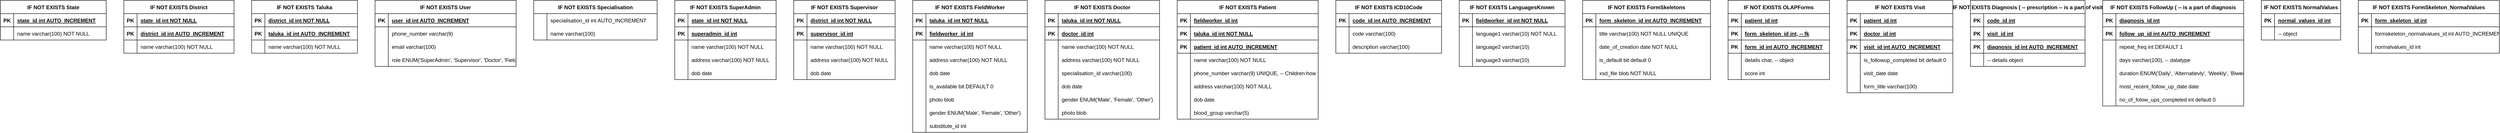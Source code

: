 <mxfile version="23.1.5" type="google">
  <diagram name="Page-1" id="DGDHYQ5l86r_bNkir4iQ">
    <mxGraphModel grid="1" page="1" gridSize="10" guides="1" tooltips="1" connect="1" arrows="1" fold="1" pageScale="1" pageWidth="850" pageHeight="1100" math="0" shadow="0">
      <root>
        <mxCell id="0" />
        <mxCell id="1" parent="0" />
        <mxCell id="27kq7B1NzEwh8D4Ahw9Z-1" value="IF NOT EXISTS State" style="shape=table;startSize=30;container=1;collapsible=1;childLayout=tableLayout;fixedRows=1;rowLines=0;fontStyle=1;align=center;resizeLast=1;" vertex="1" parent="1">
          <mxGeometry x="-2410" y="180" width="240" height="90" as="geometry" />
        </mxCell>
        <mxCell id="27kq7B1NzEwh8D4Ahw9Z-2" value="" style="shape=tableRow;horizontal=0;startSize=0;swimlaneHead=0;swimlaneBody=0;fillColor=none;collapsible=0;dropTarget=0;points=[[0,0.5],[1,0.5]];portConstraint=eastwest;strokeColor=inherit;top=0;left=0;right=0;bottom=1;" vertex="1" parent="27kq7B1NzEwh8D4Ahw9Z-1">
          <mxGeometry y="30" width="240" height="30" as="geometry" />
        </mxCell>
        <mxCell id="27kq7B1NzEwh8D4Ahw9Z-3" value="PK" style="shape=partialRectangle;overflow=hidden;connectable=0;fillColor=none;strokeColor=inherit;top=0;left=0;bottom=0;right=0;fontStyle=1;" vertex="1" parent="27kq7B1NzEwh8D4Ahw9Z-2">
          <mxGeometry width="30" height="30" as="geometry">
            <mxRectangle width="30" height="30" as="alternateBounds" />
          </mxGeometry>
        </mxCell>
        <mxCell id="27kq7B1NzEwh8D4Ahw9Z-4" value="state_id int AUTO_INCREMENT" style="shape=partialRectangle;overflow=hidden;connectable=0;fillColor=none;align=left;strokeColor=inherit;top=0;left=0;bottom=0;right=0;spacingLeft=6;fontStyle=5;" vertex="1" parent="27kq7B1NzEwh8D4Ahw9Z-2">
          <mxGeometry x="30" width="210" height="30" as="geometry">
            <mxRectangle width="210" height="30" as="alternateBounds" />
          </mxGeometry>
        </mxCell>
        <mxCell id="27kq7B1NzEwh8D4Ahw9Z-5" value="" style="shape=tableRow;horizontal=0;startSize=0;swimlaneHead=0;swimlaneBody=0;fillColor=none;collapsible=0;dropTarget=0;points=[[0,0.5],[1,0.5]];portConstraint=eastwest;strokeColor=inherit;top=0;left=0;right=0;bottom=0;" vertex="1" parent="27kq7B1NzEwh8D4Ahw9Z-1">
          <mxGeometry y="60" width="240" height="30" as="geometry" />
        </mxCell>
        <mxCell id="27kq7B1NzEwh8D4Ahw9Z-6" value="" style="shape=partialRectangle;overflow=hidden;connectable=0;fillColor=none;strokeColor=inherit;top=0;left=0;bottom=0;right=0;" vertex="1" parent="27kq7B1NzEwh8D4Ahw9Z-5">
          <mxGeometry width="30" height="30" as="geometry">
            <mxRectangle width="30" height="30" as="alternateBounds" />
          </mxGeometry>
        </mxCell>
        <mxCell id="27kq7B1NzEwh8D4Ahw9Z-7" value="name varchar(100) NOT NULL" style="shape=partialRectangle;overflow=hidden;connectable=0;fillColor=none;align=left;strokeColor=inherit;top=0;left=0;bottom=0;right=0;spacingLeft=6;" vertex="1" parent="27kq7B1NzEwh8D4Ahw9Z-5">
          <mxGeometry x="30" width="210" height="30" as="geometry">
            <mxRectangle width="210" height="30" as="alternateBounds" />
          </mxGeometry>
        </mxCell>
        <mxCell id="27kq7B1NzEwh8D4Ahw9Z-8" value="IF NOT EXISTS District" style="shape=table;startSize=30;container=1;collapsible=1;childLayout=tableLayout;fixedRows=1;rowLines=0;fontStyle=1;align=center;resizeLast=1;" vertex="1" parent="1">
          <mxGeometry x="-2130" y="180" width="250" height="120" as="geometry" />
        </mxCell>
        <mxCell id="27kq7B1NzEwh8D4Ahw9Z-9" value="" style="shape=tableRow;horizontal=0;startSize=0;swimlaneHead=0;swimlaneBody=0;fillColor=none;collapsible=0;dropTarget=0;points=[[0,0.5],[1,0.5]];portConstraint=eastwest;strokeColor=inherit;top=0;left=0;right=0;bottom=1;" vertex="1" parent="27kq7B1NzEwh8D4Ahw9Z-8">
          <mxGeometry y="30" width="250" height="30" as="geometry" />
        </mxCell>
        <mxCell id="27kq7B1NzEwh8D4Ahw9Z-10" value="PK" style="shape=partialRectangle;overflow=hidden;connectable=0;fillColor=none;strokeColor=inherit;top=0;left=0;bottom=0;right=0;fontStyle=1;" vertex="1" parent="27kq7B1NzEwh8D4Ahw9Z-9">
          <mxGeometry width="30" height="30" as="geometry">
            <mxRectangle width="30" height="30" as="alternateBounds" />
          </mxGeometry>
        </mxCell>
        <mxCell id="27kq7B1NzEwh8D4Ahw9Z-11" value="state_id int NOT NULL" style="shape=partialRectangle;overflow=hidden;connectable=0;fillColor=none;align=left;strokeColor=inherit;top=0;left=0;bottom=0;right=0;spacingLeft=6;fontStyle=5;" vertex="1" parent="27kq7B1NzEwh8D4Ahw9Z-9">
          <mxGeometry x="30" width="220" height="30" as="geometry">
            <mxRectangle width="220" height="30" as="alternateBounds" />
          </mxGeometry>
        </mxCell>
        <mxCell id="27kq7B1NzEwh8D4Ahw9Z-12" value="" style="shape=tableRow;horizontal=0;startSize=0;swimlaneHead=0;swimlaneBody=0;fillColor=none;collapsible=0;dropTarget=0;points=[[0,0.5],[1,0.5]];portConstraint=eastwest;strokeColor=inherit;top=0;left=0;right=0;bottom=1;" vertex="1" parent="27kq7B1NzEwh8D4Ahw9Z-8">
          <mxGeometry y="60" width="250" height="30" as="geometry" />
        </mxCell>
        <mxCell id="27kq7B1NzEwh8D4Ahw9Z-13" value="PK" style="shape=partialRectangle;overflow=hidden;connectable=0;fillColor=none;strokeColor=inherit;top=0;left=0;bottom=0;right=0;fontStyle=1;" vertex="1" parent="27kq7B1NzEwh8D4Ahw9Z-12">
          <mxGeometry width="30" height="30" as="geometry">
            <mxRectangle width="30" height="30" as="alternateBounds" />
          </mxGeometry>
        </mxCell>
        <mxCell id="27kq7B1NzEwh8D4Ahw9Z-14" value="district_id int AUTO_INCREMENT" style="shape=partialRectangle;overflow=hidden;connectable=0;fillColor=none;align=left;strokeColor=inherit;top=0;left=0;bottom=0;right=0;spacingLeft=6;fontStyle=5;" vertex="1" parent="27kq7B1NzEwh8D4Ahw9Z-12">
          <mxGeometry x="30" width="220" height="30" as="geometry">
            <mxRectangle width="220" height="30" as="alternateBounds" />
          </mxGeometry>
        </mxCell>
        <mxCell id="27kq7B1NzEwh8D4Ahw9Z-15" value="" style="shape=tableRow;horizontal=0;startSize=0;swimlaneHead=0;swimlaneBody=0;fillColor=none;collapsible=0;dropTarget=0;points=[[0,0.5],[1,0.5]];portConstraint=eastwest;strokeColor=inherit;top=0;left=0;right=0;bottom=0;" vertex="1" parent="27kq7B1NzEwh8D4Ahw9Z-8">
          <mxGeometry y="90" width="250" height="30" as="geometry" />
        </mxCell>
        <mxCell id="27kq7B1NzEwh8D4Ahw9Z-16" value="" style="shape=partialRectangle;overflow=hidden;connectable=0;fillColor=none;strokeColor=inherit;top=0;left=0;bottom=0;right=0;" vertex="1" parent="27kq7B1NzEwh8D4Ahw9Z-15">
          <mxGeometry width="30" height="30" as="geometry">
            <mxRectangle width="30" height="30" as="alternateBounds" />
          </mxGeometry>
        </mxCell>
        <mxCell id="27kq7B1NzEwh8D4Ahw9Z-17" value="name varchar(100) NOT NULL" style="shape=partialRectangle;overflow=hidden;connectable=0;fillColor=none;align=left;strokeColor=inherit;top=0;left=0;bottom=0;right=0;spacingLeft=6;" vertex="1" parent="27kq7B1NzEwh8D4Ahw9Z-15">
          <mxGeometry x="30" width="220" height="30" as="geometry">
            <mxRectangle width="220" height="30" as="alternateBounds" />
          </mxGeometry>
        </mxCell>
        <mxCell id="27kq7B1NzEwh8D4Ahw9Z-18" value="IF NOT EXISTS Taluka" style="shape=table;startSize=30;container=1;collapsible=1;childLayout=tableLayout;fixedRows=1;rowLines=0;fontStyle=1;align=center;resizeLast=1;" vertex="1" parent="1">
          <mxGeometry x="-1840" y="180" width="240" height="120" as="geometry" />
        </mxCell>
        <mxCell id="27kq7B1NzEwh8D4Ahw9Z-19" value="" style="shape=tableRow;horizontal=0;startSize=0;swimlaneHead=0;swimlaneBody=0;fillColor=none;collapsible=0;dropTarget=0;points=[[0,0.5],[1,0.5]];portConstraint=eastwest;strokeColor=inherit;top=0;left=0;right=0;bottom=1;" vertex="1" parent="27kq7B1NzEwh8D4Ahw9Z-18">
          <mxGeometry y="30" width="240" height="30" as="geometry" />
        </mxCell>
        <mxCell id="27kq7B1NzEwh8D4Ahw9Z-20" value="PK" style="shape=partialRectangle;overflow=hidden;connectable=0;fillColor=none;strokeColor=inherit;top=0;left=0;bottom=0;right=0;fontStyle=1;" vertex="1" parent="27kq7B1NzEwh8D4Ahw9Z-19">
          <mxGeometry width="30" height="30" as="geometry">
            <mxRectangle width="30" height="30" as="alternateBounds" />
          </mxGeometry>
        </mxCell>
        <mxCell id="27kq7B1NzEwh8D4Ahw9Z-21" value="district_id int NOT NULL" style="shape=partialRectangle;overflow=hidden;connectable=0;fillColor=none;align=left;strokeColor=inherit;top=0;left=0;bottom=0;right=0;spacingLeft=6;fontStyle=5;" vertex="1" parent="27kq7B1NzEwh8D4Ahw9Z-19">
          <mxGeometry x="30" width="210" height="30" as="geometry">
            <mxRectangle width="210" height="30" as="alternateBounds" />
          </mxGeometry>
        </mxCell>
        <mxCell id="27kq7B1NzEwh8D4Ahw9Z-22" value="" style="shape=tableRow;horizontal=0;startSize=0;swimlaneHead=0;swimlaneBody=0;fillColor=none;collapsible=0;dropTarget=0;points=[[0,0.5],[1,0.5]];portConstraint=eastwest;strokeColor=inherit;top=0;left=0;right=0;bottom=1;" vertex="1" parent="27kq7B1NzEwh8D4Ahw9Z-18">
          <mxGeometry y="60" width="240" height="30" as="geometry" />
        </mxCell>
        <mxCell id="27kq7B1NzEwh8D4Ahw9Z-23" value="PK" style="shape=partialRectangle;overflow=hidden;connectable=0;fillColor=none;strokeColor=inherit;top=0;left=0;bottom=0;right=0;fontStyle=1;" vertex="1" parent="27kq7B1NzEwh8D4Ahw9Z-22">
          <mxGeometry width="30" height="30" as="geometry">
            <mxRectangle width="30" height="30" as="alternateBounds" />
          </mxGeometry>
        </mxCell>
        <mxCell id="27kq7B1NzEwh8D4Ahw9Z-24" value="taluka_id int AUTO_INCREMENT" style="shape=partialRectangle;overflow=hidden;connectable=0;fillColor=none;align=left;strokeColor=inherit;top=0;left=0;bottom=0;right=0;spacingLeft=6;fontStyle=5;" vertex="1" parent="27kq7B1NzEwh8D4Ahw9Z-22">
          <mxGeometry x="30" width="210" height="30" as="geometry">
            <mxRectangle width="210" height="30" as="alternateBounds" />
          </mxGeometry>
        </mxCell>
        <mxCell id="27kq7B1NzEwh8D4Ahw9Z-25" value="" style="shape=tableRow;horizontal=0;startSize=0;swimlaneHead=0;swimlaneBody=0;fillColor=none;collapsible=0;dropTarget=0;points=[[0,0.5],[1,0.5]];portConstraint=eastwest;strokeColor=inherit;top=0;left=0;right=0;bottom=0;" vertex="1" parent="27kq7B1NzEwh8D4Ahw9Z-18">
          <mxGeometry y="90" width="240" height="30" as="geometry" />
        </mxCell>
        <mxCell id="27kq7B1NzEwh8D4Ahw9Z-26" value="" style="shape=partialRectangle;overflow=hidden;connectable=0;fillColor=none;strokeColor=inherit;top=0;left=0;bottom=0;right=0;" vertex="1" parent="27kq7B1NzEwh8D4Ahw9Z-25">
          <mxGeometry width="30" height="30" as="geometry">
            <mxRectangle width="30" height="30" as="alternateBounds" />
          </mxGeometry>
        </mxCell>
        <mxCell id="27kq7B1NzEwh8D4Ahw9Z-27" value="name varchar(100) NOT NULL" style="shape=partialRectangle;overflow=hidden;connectable=0;fillColor=none;align=left;strokeColor=inherit;top=0;left=0;bottom=0;right=0;spacingLeft=6;" vertex="1" parent="27kq7B1NzEwh8D4Ahw9Z-25">
          <mxGeometry x="30" width="210" height="30" as="geometry">
            <mxRectangle width="210" height="30" as="alternateBounds" />
          </mxGeometry>
        </mxCell>
        <mxCell id="27kq7B1NzEwh8D4Ahw9Z-28" value="IF NOT EXISTS User" style="shape=table;startSize=30;container=1;collapsible=1;childLayout=tableLayout;fixedRows=1;rowLines=0;fontStyle=1;align=center;resizeLast=1;" vertex="1" parent="1">
          <mxGeometry x="-1560" y="180" width="320" height="150" as="geometry" />
        </mxCell>
        <mxCell id="27kq7B1NzEwh8D4Ahw9Z-29" value="" style="shape=tableRow;horizontal=0;startSize=0;swimlaneHead=0;swimlaneBody=0;fillColor=none;collapsible=0;dropTarget=0;points=[[0,0.5],[1,0.5]];portConstraint=eastwest;strokeColor=inherit;top=0;left=0;right=0;bottom=1;" vertex="1" parent="27kq7B1NzEwh8D4Ahw9Z-28">
          <mxGeometry y="30" width="320" height="30" as="geometry" />
        </mxCell>
        <mxCell id="27kq7B1NzEwh8D4Ahw9Z-30" value="PK" style="shape=partialRectangle;overflow=hidden;connectable=0;fillColor=none;strokeColor=inherit;top=0;left=0;bottom=0;right=0;fontStyle=1;" vertex="1" parent="27kq7B1NzEwh8D4Ahw9Z-29">
          <mxGeometry width="30" height="30" as="geometry">
            <mxRectangle width="30" height="30" as="alternateBounds" />
          </mxGeometry>
        </mxCell>
        <mxCell id="27kq7B1NzEwh8D4Ahw9Z-31" value="user_id int AUTO_INCREMENT" style="shape=partialRectangle;overflow=hidden;connectable=0;fillColor=none;align=left;strokeColor=inherit;top=0;left=0;bottom=0;right=0;spacingLeft=6;fontStyle=5;" vertex="1" parent="27kq7B1NzEwh8D4Ahw9Z-29">
          <mxGeometry x="30" width="290" height="30" as="geometry">
            <mxRectangle width="290" height="30" as="alternateBounds" />
          </mxGeometry>
        </mxCell>
        <mxCell id="27kq7B1NzEwh8D4Ahw9Z-32" value="" style="shape=tableRow;horizontal=0;startSize=0;swimlaneHead=0;swimlaneBody=0;fillColor=none;collapsible=0;dropTarget=0;points=[[0,0.5],[1,0.5]];portConstraint=eastwest;strokeColor=inherit;top=0;left=0;right=0;bottom=0;" vertex="1" parent="27kq7B1NzEwh8D4Ahw9Z-28">
          <mxGeometry y="60" width="320" height="30" as="geometry" />
        </mxCell>
        <mxCell id="27kq7B1NzEwh8D4Ahw9Z-33" value="" style="shape=partialRectangle;overflow=hidden;connectable=0;fillColor=none;strokeColor=inherit;top=0;left=0;bottom=0;right=0;" vertex="1" parent="27kq7B1NzEwh8D4Ahw9Z-32">
          <mxGeometry width="30" height="30" as="geometry">
            <mxRectangle width="30" height="30" as="alternateBounds" />
          </mxGeometry>
        </mxCell>
        <mxCell id="27kq7B1NzEwh8D4Ahw9Z-34" value="phone_number varchar(9)" style="shape=partialRectangle;overflow=hidden;connectable=0;fillColor=none;align=left;strokeColor=inherit;top=0;left=0;bottom=0;right=0;spacingLeft=6;" vertex="1" parent="27kq7B1NzEwh8D4Ahw9Z-32">
          <mxGeometry x="30" width="290" height="30" as="geometry">
            <mxRectangle width="290" height="30" as="alternateBounds" />
          </mxGeometry>
        </mxCell>
        <mxCell id="27kq7B1NzEwh8D4Ahw9Z-35" value="" style="shape=tableRow;horizontal=0;startSize=0;swimlaneHead=0;swimlaneBody=0;fillColor=none;collapsible=0;dropTarget=0;points=[[0,0.5],[1,0.5]];portConstraint=eastwest;strokeColor=inherit;top=0;left=0;right=0;bottom=0;" vertex="1" parent="27kq7B1NzEwh8D4Ahw9Z-28">
          <mxGeometry y="90" width="320" height="30" as="geometry" />
        </mxCell>
        <mxCell id="27kq7B1NzEwh8D4Ahw9Z-36" value="" style="shape=partialRectangle;overflow=hidden;connectable=0;fillColor=none;strokeColor=inherit;top=0;left=0;bottom=0;right=0;" vertex="1" parent="27kq7B1NzEwh8D4Ahw9Z-35">
          <mxGeometry width="30" height="30" as="geometry">
            <mxRectangle width="30" height="30" as="alternateBounds" />
          </mxGeometry>
        </mxCell>
        <mxCell id="27kq7B1NzEwh8D4Ahw9Z-37" value="email varchar(100)" style="shape=partialRectangle;overflow=hidden;connectable=0;fillColor=none;align=left;strokeColor=inherit;top=0;left=0;bottom=0;right=0;spacingLeft=6;" vertex="1" parent="27kq7B1NzEwh8D4Ahw9Z-35">
          <mxGeometry x="30" width="290" height="30" as="geometry">
            <mxRectangle width="290" height="30" as="alternateBounds" />
          </mxGeometry>
        </mxCell>
        <mxCell id="27kq7B1NzEwh8D4Ahw9Z-38" value="" style="shape=tableRow;horizontal=0;startSize=0;swimlaneHead=0;swimlaneBody=0;fillColor=none;collapsible=0;dropTarget=0;points=[[0,0.5],[1,0.5]];portConstraint=eastwest;strokeColor=inherit;top=0;left=0;right=0;bottom=0;" vertex="1" parent="27kq7B1NzEwh8D4Ahw9Z-28">
          <mxGeometry y="120" width="320" height="30" as="geometry" />
        </mxCell>
        <mxCell id="27kq7B1NzEwh8D4Ahw9Z-39" value="" style="shape=partialRectangle;overflow=hidden;connectable=0;fillColor=none;strokeColor=inherit;top=0;left=0;bottom=0;right=0;" vertex="1" parent="27kq7B1NzEwh8D4Ahw9Z-38">
          <mxGeometry width="30" height="30" as="geometry">
            <mxRectangle width="30" height="30" as="alternateBounds" />
          </mxGeometry>
        </mxCell>
        <mxCell id="27kq7B1NzEwh8D4Ahw9Z-40" value="role ENUM(&#39;SuperAdmin&#39;, &#39;Supervisor&#39;, &#39;Doctor&#39;, &#39;FieldWorker&#39;)" style="shape=partialRectangle;overflow=hidden;connectable=0;fillColor=none;align=left;strokeColor=inherit;top=0;left=0;bottom=0;right=0;spacingLeft=6;" vertex="1" parent="27kq7B1NzEwh8D4Ahw9Z-38">
          <mxGeometry x="30" width="290" height="30" as="geometry">
            <mxRectangle width="290" height="30" as="alternateBounds" />
          </mxGeometry>
        </mxCell>
        <mxCell id="27kq7B1NzEwh8D4Ahw9Z-41" value="IF NOT EXISTS Specialisation" style="shape=table;startSize=30;container=1;collapsible=1;childLayout=tableLayout;fixedRows=1;rowLines=0;fontStyle=1;align=center;resizeLast=1;" vertex="1" parent="1">
          <mxGeometry x="-1200" y="180" width="280" height="90" as="geometry" />
        </mxCell>
        <mxCell id="27kq7B1NzEwh8D4Ahw9Z-42" value="" style="shape=tableRow;horizontal=0;startSize=0;swimlaneHead=0;swimlaneBody=0;fillColor=none;collapsible=0;dropTarget=0;points=[[0,0.5],[1,0.5]];portConstraint=eastwest;strokeColor=inherit;top=0;left=0;right=0;bottom=0;" vertex="1" parent="27kq7B1NzEwh8D4Ahw9Z-41">
          <mxGeometry y="30" width="280" height="30" as="geometry" />
        </mxCell>
        <mxCell id="27kq7B1NzEwh8D4Ahw9Z-43" value="" style="shape=partialRectangle;overflow=hidden;connectable=0;fillColor=none;strokeColor=inherit;top=0;left=0;bottom=0;right=0;" vertex="1" parent="27kq7B1NzEwh8D4Ahw9Z-42">
          <mxGeometry width="30" height="30" as="geometry">
            <mxRectangle width="30" height="30" as="alternateBounds" />
          </mxGeometry>
        </mxCell>
        <mxCell id="27kq7B1NzEwh8D4Ahw9Z-44" value="specialisation_id int AUTO_INCREMENT" style="shape=partialRectangle;overflow=hidden;connectable=0;fillColor=none;align=left;strokeColor=inherit;top=0;left=0;bottom=0;right=0;spacingLeft=6;" vertex="1" parent="27kq7B1NzEwh8D4Ahw9Z-42">
          <mxGeometry x="30" width="250" height="30" as="geometry">
            <mxRectangle width="250" height="30" as="alternateBounds" />
          </mxGeometry>
        </mxCell>
        <mxCell id="27kq7B1NzEwh8D4Ahw9Z-45" value="" style="shape=tableRow;horizontal=0;startSize=0;swimlaneHead=0;swimlaneBody=0;fillColor=none;collapsible=0;dropTarget=0;points=[[0,0.5],[1,0.5]];portConstraint=eastwest;strokeColor=inherit;top=0;left=0;right=0;bottom=0;" vertex="1" parent="27kq7B1NzEwh8D4Ahw9Z-41">
          <mxGeometry y="60" width="280" height="30" as="geometry" />
        </mxCell>
        <mxCell id="27kq7B1NzEwh8D4Ahw9Z-46" value="" style="shape=partialRectangle;overflow=hidden;connectable=0;fillColor=none;strokeColor=inherit;top=0;left=0;bottom=0;right=0;" vertex="1" parent="27kq7B1NzEwh8D4Ahw9Z-45">
          <mxGeometry width="30" height="30" as="geometry">
            <mxRectangle width="30" height="30" as="alternateBounds" />
          </mxGeometry>
        </mxCell>
        <mxCell id="27kq7B1NzEwh8D4Ahw9Z-47" value="name varchar(100)" style="shape=partialRectangle;overflow=hidden;connectable=0;fillColor=none;align=left;strokeColor=inherit;top=0;left=0;bottom=0;right=0;spacingLeft=6;" vertex="1" parent="27kq7B1NzEwh8D4Ahw9Z-45">
          <mxGeometry x="30" width="250" height="30" as="geometry">
            <mxRectangle width="250" height="30" as="alternateBounds" />
          </mxGeometry>
        </mxCell>
        <mxCell id="27kq7B1NzEwh8D4Ahw9Z-48" value="IF NOT EXISTS SuperAdmin" style="shape=table;startSize=30;container=1;collapsible=1;childLayout=tableLayout;fixedRows=1;rowLines=0;fontStyle=1;align=center;resizeLast=1;" vertex="1" parent="1">
          <mxGeometry x="-880" y="180" width="230" height="180" as="geometry" />
        </mxCell>
        <mxCell id="27kq7B1NzEwh8D4Ahw9Z-49" value="" style="shape=tableRow;horizontal=0;startSize=0;swimlaneHead=0;swimlaneBody=0;fillColor=none;collapsible=0;dropTarget=0;points=[[0,0.5],[1,0.5]];portConstraint=eastwest;strokeColor=inherit;top=0;left=0;right=0;bottom=1;" vertex="1" parent="27kq7B1NzEwh8D4Ahw9Z-48">
          <mxGeometry y="30" width="230" height="30" as="geometry" />
        </mxCell>
        <mxCell id="27kq7B1NzEwh8D4Ahw9Z-50" value="PK" style="shape=partialRectangle;overflow=hidden;connectable=0;fillColor=none;strokeColor=inherit;top=0;left=0;bottom=0;right=0;fontStyle=1;" vertex="1" parent="27kq7B1NzEwh8D4Ahw9Z-49">
          <mxGeometry width="30" height="30" as="geometry">
            <mxRectangle width="30" height="30" as="alternateBounds" />
          </mxGeometry>
        </mxCell>
        <mxCell id="27kq7B1NzEwh8D4Ahw9Z-51" value="state_id int NOT NULL" style="shape=partialRectangle;overflow=hidden;connectable=0;fillColor=none;align=left;strokeColor=inherit;top=0;left=0;bottom=0;right=0;spacingLeft=6;fontStyle=5;" vertex="1" parent="27kq7B1NzEwh8D4Ahw9Z-49">
          <mxGeometry x="30" width="200" height="30" as="geometry">
            <mxRectangle width="200" height="30" as="alternateBounds" />
          </mxGeometry>
        </mxCell>
        <mxCell id="27kq7B1NzEwh8D4Ahw9Z-52" value="" style="shape=tableRow;horizontal=0;startSize=0;swimlaneHead=0;swimlaneBody=0;fillColor=none;collapsible=0;dropTarget=0;points=[[0,0.5],[1,0.5]];portConstraint=eastwest;strokeColor=inherit;top=0;left=0;right=0;bottom=1;" vertex="1" parent="27kq7B1NzEwh8D4Ahw9Z-48">
          <mxGeometry y="60" width="230" height="30" as="geometry" />
        </mxCell>
        <mxCell id="27kq7B1NzEwh8D4Ahw9Z-53" value="PK" style="shape=partialRectangle;overflow=hidden;connectable=0;fillColor=none;strokeColor=inherit;top=0;left=0;bottom=0;right=0;fontStyle=1;" vertex="1" parent="27kq7B1NzEwh8D4Ahw9Z-52">
          <mxGeometry width="30" height="30" as="geometry">
            <mxRectangle width="30" height="30" as="alternateBounds" />
          </mxGeometry>
        </mxCell>
        <mxCell id="27kq7B1NzEwh8D4Ahw9Z-54" value="superadmin_id int" style="shape=partialRectangle;overflow=hidden;connectable=0;fillColor=none;align=left;strokeColor=inherit;top=0;left=0;bottom=0;right=0;spacingLeft=6;fontStyle=5;" vertex="1" parent="27kq7B1NzEwh8D4Ahw9Z-52">
          <mxGeometry x="30" width="200" height="30" as="geometry">
            <mxRectangle width="200" height="30" as="alternateBounds" />
          </mxGeometry>
        </mxCell>
        <mxCell id="27kq7B1NzEwh8D4Ahw9Z-55" value="" style="shape=tableRow;horizontal=0;startSize=0;swimlaneHead=0;swimlaneBody=0;fillColor=none;collapsible=0;dropTarget=0;points=[[0,0.5],[1,0.5]];portConstraint=eastwest;strokeColor=inherit;top=0;left=0;right=0;bottom=0;" vertex="1" parent="27kq7B1NzEwh8D4Ahw9Z-48">
          <mxGeometry y="90" width="230" height="30" as="geometry" />
        </mxCell>
        <mxCell id="27kq7B1NzEwh8D4Ahw9Z-56" value="" style="shape=partialRectangle;overflow=hidden;connectable=0;fillColor=none;strokeColor=inherit;top=0;left=0;bottom=0;right=0;" vertex="1" parent="27kq7B1NzEwh8D4Ahw9Z-55">
          <mxGeometry width="30" height="30" as="geometry">
            <mxRectangle width="30" height="30" as="alternateBounds" />
          </mxGeometry>
        </mxCell>
        <mxCell id="27kq7B1NzEwh8D4Ahw9Z-57" value="name varchar(100) NOT NULL" style="shape=partialRectangle;overflow=hidden;connectable=0;fillColor=none;align=left;strokeColor=inherit;top=0;left=0;bottom=0;right=0;spacingLeft=6;" vertex="1" parent="27kq7B1NzEwh8D4Ahw9Z-55">
          <mxGeometry x="30" width="200" height="30" as="geometry">
            <mxRectangle width="200" height="30" as="alternateBounds" />
          </mxGeometry>
        </mxCell>
        <mxCell id="27kq7B1NzEwh8D4Ahw9Z-58" value="" style="shape=tableRow;horizontal=0;startSize=0;swimlaneHead=0;swimlaneBody=0;fillColor=none;collapsible=0;dropTarget=0;points=[[0,0.5],[1,0.5]];portConstraint=eastwest;strokeColor=inherit;top=0;left=0;right=0;bottom=0;" vertex="1" parent="27kq7B1NzEwh8D4Ahw9Z-48">
          <mxGeometry y="120" width="230" height="30" as="geometry" />
        </mxCell>
        <mxCell id="27kq7B1NzEwh8D4Ahw9Z-59" value="" style="shape=partialRectangle;overflow=hidden;connectable=0;fillColor=none;strokeColor=inherit;top=0;left=0;bottom=0;right=0;" vertex="1" parent="27kq7B1NzEwh8D4Ahw9Z-58">
          <mxGeometry width="30" height="30" as="geometry">
            <mxRectangle width="30" height="30" as="alternateBounds" />
          </mxGeometry>
        </mxCell>
        <mxCell id="27kq7B1NzEwh8D4Ahw9Z-60" value="address varchar(100) NOT NULL" style="shape=partialRectangle;overflow=hidden;connectable=0;fillColor=none;align=left;strokeColor=inherit;top=0;left=0;bottom=0;right=0;spacingLeft=6;" vertex="1" parent="27kq7B1NzEwh8D4Ahw9Z-58">
          <mxGeometry x="30" width="200" height="30" as="geometry">
            <mxRectangle width="200" height="30" as="alternateBounds" />
          </mxGeometry>
        </mxCell>
        <mxCell id="27kq7B1NzEwh8D4Ahw9Z-61" value="" style="shape=tableRow;horizontal=0;startSize=0;swimlaneHead=0;swimlaneBody=0;fillColor=none;collapsible=0;dropTarget=0;points=[[0,0.5],[1,0.5]];portConstraint=eastwest;strokeColor=inherit;top=0;left=0;right=0;bottom=0;" vertex="1" parent="27kq7B1NzEwh8D4Ahw9Z-48">
          <mxGeometry y="150" width="230" height="30" as="geometry" />
        </mxCell>
        <mxCell id="27kq7B1NzEwh8D4Ahw9Z-62" value="" style="shape=partialRectangle;overflow=hidden;connectable=0;fillColor=none;strokeColor=inherit;top=0;left=0;bottom=0;right=0;" vertex="1" parent="27kq7B1NzEwh8D4Ahw9Z-61">
          <mxGeometry width="30" height="30" as="geometry">
            <mxRectangle width="30" height="30" as="alternateBounds" />
          </mxGeometry>
        </mxCell>
        <mxCell id="27kq7B1NzEwh8D4Ahw9Z-63" value="dob date" style="shape=partialRectangle;overflow=hidden;connectable=0;fillColor=none;align=left;strokeColor=inherit;top=0;left=0;bottom=0;right=0;spacingLeft=6;" vertex="1" parent="27kq7B1NzEwh8D4Ahw9Z-61">
          <mxGeometry x="30" width="200" height="30" as="geometry">
            <mxRectangle width="200" height="30" as="alternateBounds" />
          </mxGeometry>
        </mxCell>
        <mxCell id="27kq7B1NzEwh8D4Ahw9Z-64" value="IF NOT EXISTS Supervisor" style="shape=table;startSize=30;container=1;collapsible=1;childLayout=tableLayout;fixedRows=1;rowLines=0;fontStyle=1;align=center;resizeLast=1;" vertex="1" parent="1">
          <mxGeometry x="-610" y="180" width="230" height="180" as="geometry" />
        </mxCell>
        <mxCell id="27kq7B1NzEwh8D4Ahw9Z-65" value="" style="shape=tableRow;horizontal=0;startSize=0;swimlaneHead=0;swimlaneBody=0;fillColor=none;collapsible=0;dropTarget=0;points=[[0,0.5],[1,0.5]];portConstraint=eastwest;strokeColor=inherit;top=0;left=0;right=0;bottom=1;" vertex="1" parent="27kq7B1NzEwh8D4Ahw9Z-64">
          <mxGeometry y="30" width="230" height="30" as="geometry" />
        </mxCell>
        <mxCell id="27kq7B1NzEwh8D4Ahw9Z-66" value="PK" style="shape=partialRectangle;overflow=hidden;connectable=0;fillColor=none;strokeColor=inherit;top=0;left=0;bottom=0;right=0;fontStyle=1;" vertex="1" parent="27kq7B1NzEwh8D4Ahw9Z-65">
          <mxGeometry width="30" height="30" as="geometry">
            <mxRectangle width="30" height="30" as="alternateBounds" />
          </mxGeometry>
        </mxCell>
        <mxCell id="27kq7B1NzEwh8D4Ahw9Z-67" value="district_id int NOT NULL" style="shape=partialRectangle;overflow=hidden;connectable=0;fillColor=none;align=left;strokeColor=inherit;top=0;left=0;bottom=0;right=0;spacingLeft=6;fontStyle=5;" vertex="1" parent="27kq7B1NzEwh8D4Ahw9Z-65">
          <mxGeometry x="30" width="200" height="30" as="geometry">
            <mxRectangle width="200" height="30" as="alternateBounds" />
          </mxGeometry>
        </mxCell>
        <mxCell id="27kq7B1NzEwh8D4Ahw9Z-68" value="" style="shape=tableRow;horizontal=0;startSize=0;swimlaneHead=0;swimlaneBody=0;fillColor=none;collapsible=0;dropTarget=0;points=[[0,0.5],[1,0.5]];portConstraint=eastwest;strokeColor=inherit;top=0;left=0;right=0;bottom=1;" vertex="1" parent="27kq7B1NzEwh8D4Ahw9Z-64">
          <mxGeometry y="60" width="230" height="30" as="geometry" />
        </mxCell>
        <mxCell id="27kq7B1NzEwh8D4Ahw9Z-69" value="PK" style="shape=partialRectangle;overflow=hidden;connectable=0;fillColor=none;strokeColor=inherit;top=0;left=0;bottom=0;right=0;fontStyle=1;" vertex="1" parent="27kq7B1NzEwh8D4Ahw9Z-68">
          <mxGeometry width="30" height="30" as="geometry">
            <mxRectangle width="30" height="30" as="alternateBounds" />
          </mxGeometry>
        </mxCell>
        <mxCell id="27kq7B1NzEwh8D4Ahw9Z-70" value="supervisor_id int" style="shape=partialRectangle;overflow=hidden;connectable=0;fillColor=none;align=left;strokeColor=inherit;top=0;left=0;bottom=0;right=0;spacingLeft=6;fontStyle=5;" vertex="1" parent="27kq7B1NzEwh8D4Ahw9Z-68">
          <mxGeometry x="30" width="200" height="30" as="geometry">
            <mxRectangle width="200" height="30" as="alternateBounds" />
          </mxGeometry>
        </mxCell>
        <mxCell id="27kq7B1NzEwh8D4Ahw9Z-71" value="" style="shape=tableRow;horizontal=0;startSize=0;swimlaneHead=0;swimlaneBody=0;fillColor=none;collapsible=0;dropTarget=0;points=[[0,0.5],[1,0.5]];portConstraint=eastwest;strokeColor=inherit;top=0;left=0;right=0;bottom=0;" vertex="1" parent="27kq7B1NzEwh8D4Ahw9Z-64">
          <mxGeometry y="90" width="230" height="30" as="geometry" />
        </mxCell>
        <mxCell id="27kq7B1NzEwh8D4Ahw9Z-72" value="" style="shape=partialRectangle;overflow=hidden;connectable=0;fillColor=none;strokeColor=inherit;top=0;left=0;bottom=0;right=0;" vertex="1" parent="27kq7B1NzEwh8D4Ahw9Z-71">
          <mxGeometry width="30" height="30" as="geometry">
            <mxRectangle width="30" height="30" as="alternateBounds" />
          </mxGeometry>
        </mxCell>
        <mxCell id="27kq7B1NzEwh8D4Ahw9Z-73" value="name varchar(100) NOT NULL" style="shape=partialRectangle;overflow=hidden;connectable=0;fillColor=none;align=left;strokeColor=inherit;top=0;left=0;bottom=0;right=0;spacingLeft=6;" vertex="1" parent="27kq7B1NzEwh8D4Ahw9Z-71">
          <mxGeometry x="30" width="200" height="30" as="geometry">
            <mxRectangle width="200" height="30" as="alternateBounds" />
          </mxGeometry>
        </mxCell>
        <mxCell id="27kq7B1NzEwh8D4Ahw9Z-74" value="" style="shape=tableRow;horizontal=0;startSize=0;swimlaneHead=0;swimlaneBody=0;fillColor=none;collapsible=0;dropTarget=0;points=[[0,0.5],[1,0.5]];portConstraint=eastwest;strokeColor=inherit;top=0;left=0;right=0;bottom=0;" vertex="1" parent="27kq7B1NzEwh8D4Ahw9Z-64">
          <mxGeometry y="120" width="230" height="30" as="geometry" />
        </mxCell>
        <mxCell id="27kq7B1NzEwh8D4Ahw9Z-75" value="" style="shape=partialRectangle;overflow=hidden;connectable=0;fillColor=none;strokeColor=inherit;top=0;left=0;bottom=0;right=0;" vertex="1" parent="27kq7B1NzEwh8D4Ahw9Z-74">
          <mxGeometry width="30" height="30" as="geometry">
            <mxRectangle width="30" height="30" as="alternateBounds" />
          </mxGeometry>
        </mxCell>
        <mxCell id="27kq7B1NzEwh8D4Ahw9Z-76" value="address varchar(100) NOT NULL" style="shape=partialRectangle;overflow=hidden;connectable=0;fillColor=none;align=left;strokeColor=inherit;top=0;left=0;bottom=0;right=0;spacingLeft=6;" vertex="1" parent="27kq7B1NzEwh8D4Ahw9Z-74">
          <mxGeometry x="30" width="200" height="30" as="geometry">
            <mxRectangle width="200" height="30" as="alternateBounds" />
          </mxGeometry>
        </mxCell>
        <mxCell id="27kq7B1NzEwh8D4Ahw9Z-77" value="" style="shape=tableRow;horizontal=0;startSize=0;swimlaneHead=0;swimlaneBody=0;fillColor=none;collapsible=0;dropTarget=0;points=[[0,0.5],[1,0.5]];portConstraint=eastwest;strokeColor=inherit;top=0;left=0;right=0;bottom=0;" vertex="1" parent="27kq7B1NzEwh8D4Ahw9Z-64">
          <mxGeometry y="150" width="230" height="30" as="geometry" />
        </mxCell>
        <mxCell id="27kq7B1NzEwh8D4Ahw9Z-78" value="" style="shape=partialRectangle;overflow=hidden;connectable=0;fillColor=none;strokeColor=inherit;top=0;left=0;bottom=0;right=0;" vertex="1" parent="27kq7B1NzEwh8D4Ahw9Z-77">
          <mxGeometry width="30" height="30" as="geometry">
            <mxRectangle width="30" height="30" as="alternateBounds" />
          </mxGeometry>
        </mxCell>
        <mxCell id="27kq7B1NzEwh8D4Ahw9Z-79" value="dob date" style="shape=partialRectangle;overflow=hidden;connectable=0;fillColor=none;align=left;strokeColor=inherit;top=0;left=0;bottom=0;right=0;spacingLeft=6;" vertex="1" parent="27kq7B1NzEwh8D4Ahw9Z-77">
          <mxGeometry x="30" width="200" height="30" as="geometry">
            <mxRectangle width="200" height="30" as="alternateBounds" />
          </mxGeometry>
        </mxCell>
        <mxCell id="27kq7B1NzEwh8D4Ahw9Z-80" value="IF NOT EXISTS FieldWorker" style="shape=table;startSize=30;container=1;collapsible=1;childLayout=tableLayout;fixedRows=1;rowLines=0;fontStyle=1;align=center;resizeLast=1;" vertex="1" parent="1">
          <mxGeometry x="-340" y="180" width="260" height="300" as="geometry" />
        </mxCell>
        <mxCell id="27kq7B1NzEwh8D4Ahw9Z-81" value="" style="shape=tableRow;horizontal=0;startSize=0;swimlaneHead=0;swimlaneBody=0;fillColor=none;collapsible=0;dropTarget=0;points=[[0,0.5],[1,0.5]];portConstraint=eastwest;strokeColor=inherit;top=0;left=0;right=0;bottom=1;" vertex="1" parent="27kq7B1NzEwh8D4Ahw9Z-80">
          <mxGeometry y="30" width="260" height="30" as="geometry" />
        </mxCell>
        <mxCell id="27kq7B1NzEwh8D4Ahw9Z-82" value="PK" style="shape=partialRectangle;overflow=hidden;connectable=0;fillColor=none;strokeColor=inherit;top=0;left=0;bottom=0;right=0;fontStyle=1;" vertex="1" parent="27kq7B1NzEwh8D4Ahw9Z-81">
          <mxGeometry width="30" height="30" as="geometry">
            <mxRectangle width="30" height="30" as="alternateBounds" />
          </mxGeometry>
        </mxCell>
        <mxCell id="27kq7B1NzEwh8D4Ahw9Z-83" value="taluka_id int NOT NULL" style="shape=partialRectangle;overflow=hidden;connectable=0;fillColor=none;align=left;strokeColor=inherit;top=0;left=0;bottom=0;right=0;spacingLeft=6;fontStyle=5;" vertex="1" parent="27kq7B1NzEwh8D4Ahw9Z-81">
          <mxGeometry x="30" width="230" height="30" as="geometry">
            <mxRectangle width="230" height="30" as="alternateBounds" />
          </mxGeometry>
        </mxCell>
        <mxCell id="27kq7B1NzEwh8D4Ahw9Z-84" value="" style="shape=tableRow;horizontal=0;startSize=0;swimlaneHead=0;swimlaneBody=0;fillColor=none;collapsible=0;dropTarget=0;points=[[0,0.5],[1,0.5]];portConstraint=eastwest;strokeColor=inherit;top=0;left=0;right=0;bottom=1;" vertex="1" parent="27kq7B1NzEwh8D4Ahw9Z-80">
          <mxGeometry y="60" width="260" height="30" as="geometry" />
        </mxCell>
        <mxCell id="27kq7B1NzEwh8D4Ahw9Z-85" value="PK" style="shape=partialRectangle;overflow=hidden;connectable=0;fillColor=none;strokeColor=inherit;top=0;left=0;bottom=0;right=0;fontStyle=1;" vertex="1" parent="27kq7B1NzEwh8D4Ahw9Z-84">
          <mxGeometry width="30" height="30" as="geometry">
            <mxRectangle width="30" height="30" as="alternateBounds" />
          </mxGeometry>
        </mxCell>
        <mxCell id="27kq7B1NzEwh8D4Ahw9Z-86" value="fieldworker_id int" style="shape=partialRectangle;overflow=hidden;connectable=0;fillColor=none;align=left;strokeColor=inherit;top=0;left=0;bottom=0;right=0;spacingLeft=6;fontStyle=5;" vertex="1" parent="27kq7B1NzEwh8D4Ahw9Z-84">
          <mxGeometry x="30" width="230" height="30" as="geometry">
            <mxRectangle width="230" height="30" as="alternateBounds" />
          </mxGeometry>
        </mxCell>
        <mxCell id="27kq7B1NzEwh8D4Ahw9Z-87" value="" style="shape=tableRow;horizontal=0;startSize=0;swimlaneHead=0;swimlaneBody=0;fillColor=none;collapsible=0;dropTarget=0;points=[[0,0.5],[1,0.5]];portConstraint=eastwest;strokeColor=inherit;top=0;left=0;right=0;bottom=0;" vertex="1" parent="27kq7B1NzEwh8D4Ahw9Z-80">
          <mxGeometry y="90" width="260" height="30" as="geometry" />
        </mxCell>
        <mxCell id="27kq7B1NzEwh8D4Ahw9Z-88" value="" style="shape=partialRectangle;overflow=hidden;connectable=0;fillColor=none;strokeColor=inherit;top=0;left=0;bottom=0;right=0;" vertex="1" parent="27kq7B1NzEwh8D4Ahw9Z-87">
          <mxGeometry width="30" height="30" as="geometry">
            <mxRectangle width="30" height="30" as="alternateBounds" />
          </mxGeometry>
        </mxCell>
        <mxCell id="27kq7B1NzEwh8D4Ahw9Z-89" value="name varchar(100) NOT NULL" style="shape=partialRectangle;overflow=hidden;connectable=0;fillColor=none;align=left;strokeColor=inherit;top=0;left=0;bottom=0;right=0;spacingLeft=6;" vertex="1" parent="27kq7B1NzEwh8D4Ahw9Z-87">
          <mxGeometry x="30" width="230" height="30" as="geometry">
            <mxRectangle width="230" height="30" as="alternateBounds" />
          </mxGeometry>
        </mxCell>
        <mxCell id="27kq7B1NzEwh8D4Ahw9Z-90" value="" style="shape=tableRow;horizontal=0;startSize=0;swimlaneHead=0;swimlaneBody=0;fillColor=none;collapsible=0;dropTarget=0;points=[[0,0.5],[1,0.5]];portConstraint=eastwest;strokeColor=inherit;top=0;left=0;right=0;bottom=0;" vertex="1" parent="27kq7B1NzEwh8D4Ahw9Z-80">
          <mxGeometry y="120" width="260" height="30" as="geometry" />
        </mxCell>
        <mxCell id="27kq7B1NzEwh8D4Ahw9Z-91" value="" style="shape=partialRectangle;overflow=hidden;connectable=0;fillColor=none;strokeColor=inherit;top=0;left=0;bottom=0;right=0;" vertex="1" parent="27kq7B1NzEwh8D4Ahw9Z-90">
          <mxGeometry width="30" height="30" as="geometry">
            <mxRectangle width="30" height="30" as="alternateBounds" />
          </mxGeometry>
        </mxCell>
        <mxCell id="27kq7B1NzEwh8D4Ahw9Z-92" value="address varchar(100) NOT NULL" style="shape=partialRectangle;overflow=hidden;connectable=0;fillColor=none;align=left;strokeColor=inherit;top=0;left=0;bottom=0;right=0;spacingLeft=6;" vertex="1" parent="27kq7B1NzEwh8D4Ahw9Z-90">
          <mxGeometry x="30" width="230" height="30" as="geometry">
            <mxRectangle width="230" height="30" as="alternateBounds" />
          </mxGeometry>
        </mxCell>
        <mxCell id="27kq7B1NzEwh8D4Ahw9Z-93" value="" style="shape=tableRow;horizontal=0;startSize=0;swimlaneHead=0;swimlaneBody=0;fillColor=none;collapsible=0;dropTarget=0;points=[[0,0.5],[1,0.5]];portConstraint=eastwest;strokeColor=inherit;top=0;left=0;right=0;bottom=0;" vertex="1" parent="27kq7B1NzEwh8D4Ahw9Z-80">
          <mxGeometry y="150" width="260" height="30" as="geometry" />
        </mxCell>
        <mxCell id="27kq7B1NzEwh8D4Ahw9Z-94" value="" style="shape=partialRectangle;overflow=hidden;connectable=0;fillColor=none;strokeColor=inherit;top=0;left=0;bottom=0;right=0;" vertex="1" parent="27kq7B1NzEwh8D4Ahw9Z-93">
          <mxGeometry width="30" height="30" as="geometry">
            <mxRectangle width="30" height="30" as="alternateBounds" />
          </mxGeometry>
        </mxCell>
        <mxCell id="27kq7B1NzEwh8D4Ahw9Z-95" value="dob date" style="shape=partialRectangle;overflow=hidden;connectable=0;fillColor=none;align=left;strokeColor=inherit;top=0;left=0;bottom=0;right=0;spacingLeft=6;" vertex="1" parent="27kq7B1NzEwh8D4Ahw9Z-93">
          <mxGeometry x="30" width="230" height="30" as="geometry">
            <mxRectangle width="230" height="30" as="alternateBounds" />
          </mxGeometry>
        </mxCell>
        <mxCell id="27kq7B1NzEwh8D4Ahw9Z-96" value="" style="shape=tableRow;horizontal=0;startSize=0;swimlaneHead=0;swimlaneBody=0;fillColor=none;collapsible=0;dropTarget=0;points=[[0,0.5],[1,0.5]];portConstraint=eastwest;strokeColor=inherit;top=0;left=0;right=0;bottom=0;" vertex="1" parent="27kq7B1NzEwh8D4Ahw9Z-80">
          <mxGeometry y="180" width="260" height="30" as="geometry" />
        </mxCell>
        <mxCell id="27kq7B1NzEwh8D4Ahw9Z-97" value="" style="shape=partialRectangle;overflow=hidden;connectable=0;fillColor=none;strokeColor=inherit;top=0;left=0;bottom=0;right=0;" vertex="1" parent="27kq7B1NzEwh8D4Ahw9Z-96">
          <mxGeometry width="30" height="30" as="geometry">
            <mxRectangle width="30" height="30" as="alternateBounds" />
          </mxGeometry>
        </mxCell>
        <mxCell id="27kq7B1NzEwh8D4Ahw9Z-98" value="is_available bit DEFAULT 0" style="shape=partialRectangle;overflow=hidden;connectable=0;fillColor=none;align=left;strokeColor=inherit;top=0;left=0;bottom=0;right=0;spacingLeft=6;" vertex="1" parent="27kq7B1NzEwh8D4Ahw9Z-96">
          <mxGeometry x="30" width="230" height="30" as="geometry">
            <mxRectangle width="230" height="30" as="alternateBounds" />
          </mxGeometry>
        </mxCell>
        <mxCell id="27kq7B1NzEwh8D4Ahw9Z-99" value="" style="shape=tableRow;horizontal=0;startSize=0;swimlaneHead=0;swimlaneBody=0;fillColor=none;collapsible=0;dropTarget=0;points=[[0,0.5],[1,0.5]];portConstraint=eastwest;strokeColor=inherit;top=0;left=0;right=0;bottom=0;" vertex="1" parent="27kq7B1NzEwh8D4Ahw9Z-80">
          <mxGeometry y="210" width="260" height="30" as="geometry" />
        </mxCell>
        <mxCell id="27kq7B1NzEwh8D4Ahw9Z-100" value="" style="shape=partialRectangle;overflow=hidden;connectable=0;fillColor=none;strokeColor=inherit;top=0;left=0;bottom=0;right=0;" vertex="1" parent="27kq7B1NzEwh8D4Ahw9Z-99">
          <mxGeometry width="30" height="30" as="geometry">
            <mxRectangle width="30" height="30" as="alternateBounds" />
          </mxGeometry>
        </mxCell>
        <mxCell id="27kq7B1NzEwh8D4Ahw9Z-101" value="photo blob" style="shape=partialRectangle;overflow=hidden;connectable=0;fillColor=none;align=left;strokeColor=inherit;top=0;left=0;bottom=0;right=0;spacingLeft=6;" vertex="1" parent="27kq7B1NzEwh8D4Ahw9Z-99">
          <mxGeometry x="30" width="230" height="30" as="geometry">
            <mxRectangle width="230" height="30" as="alternateBounds" />
          </mxGeometry>
        </mxCell>
        <mxCell id="27kq7B1NzEwh8D4Ahw9Z-102" value="" style="shape=tableRow;horizontal=0;startSize=0;swimlaneHead=0;swimlaneBody=0;fillColor=none;collapsible=0;dropTarget=0;points=[[0,0.5],[1,0.5]];portConstraint=eastwest;strokeColor=inherit;top=0;left=0;right=0;bottom=0;" vertex="1" parent="27kq7B1NzEwh8D4Ahw9Z-80">
          <mxGeometry y="240" width="260" height="30" as="geometry" />
        </mxCell>
        <mxCell id="27kq7B1NzEwh8D4Ahw9Z-103" value="" style="shape=partialRectangle;overflow=hidden;connectable=0;fillColor=none;strokeColor=inherit;top=0;left=0;bottom=0;right=0;" vertex="1" parent="27kq7B1NzEwh8D4Ahw9Z-102">
          <mxGeometry width="30" height="30" as="geometry">
            <mxRectangle width="30" height="30" as="alternateBounds" />
          </mxGeometry>
        </mxCell>
        <mxCell id="27kq7B1NzEwh8D4Ahw9Z-104" value="gender ENUM(&#39;Male&#39;, &#39;Female&#39;, &#39;Other&#39;)" style="shape=partialRectangle;overflow=hidden;connectable=0;fillColor=none;align=left;strokeColor=inherit;top=0;left=0;bottom=0;right=0;spacingLeft=6;" vertex="1" parent="27kq7B1NzEwh8D4Ahw9Z-102">
          <mxGeometry x="30" width="230" height="30" as="geometry">
            <mxRectangle width="230" height="30" as="alternateBounds" />
          </mxGeometry>
        </mxCell>
        <mxCell id="27kq7B1NzEwh8D4Ahw9Z-105" value="" style="shape=tableRow;horizontal=0;startSize=0;swimlaneHead=0;swimlaneBody=0;fillColor=none;collapsible=0;dropTarget=0;points=[[0,0.5],[1,0.5]];portConstraint=eastwest;strokeColor=inherit;top=0;left=0;right=0;bottom=0;" vertex="1" parent="27kq7B1NzEwh8D4Ahw9Z-80">
          <mxGeometry y="270" width="260" height="30" as="geometry" />
        </mxCell>
        <mxCell id="27kq7B1NzEwh8D4Ahw9Z-106" value="" style="shape=partialRectangle;overflow=hidden;connectable=0;fillColor=none;strokeColor=inherit;top=0;left=0;bottom=0;right=0;" vertex="1" parent="27kq7B1NzEwh8D4Ahw9Z-105">
          <mxGeometry width="30" height="30" as="geometry">
            <mxRectangle width="30" height="30" as="alternateBounds" />
          </mxGeometry>
        </mxCell>
        <mxCell id="27kq7B1NzEwh8D4Ahw9Z-107" value="substitute_id int" style="shape=partialRectangle;overflow=hidden;connectable=0;fillColor=none;align=left;strokeColor=inherit;top=0;left=0;bottom=0;right=0;spacingLeft=6;" vertex="1" parent="27kq7B1NzEwh8D4Ahw9Z-105">
          <mxGeometry x="30" width="230" height="30" as="geometry">
            <mxRectangle width="230" height="30" as="alternateBounds" />
          </mxGeometry>
        </mxCell>
        <mxCell id="27kq7B1NzEwh8D4Ahw9Z-108" value="IF NOT EXISTS Doctor" style="shape=table;startSize=30;container=1;collapsible=1;childLayout=tableLayout;fixedRows=1;rowLines=0;fontStyle=1;align=center;resizeLast=1;" vertex="1" parent="1">
          <mxGeometry x="-40" y="180" width="260" height="270" as="geometry" />
        </mxCell>
        <mxCell id="27kq7B1NzEwh8D4Ahw9Z-109" value="" style="shape=tableRow;horizontal=0;startSize=0;swimlaneHead=0;swimlaneBody=0;fillColor=none;collapsible=0;dropTarget=0;points=[[0,0.5],[1,0.5]];portConstraint=eastwest;strokeColor=inherit;top=0;left=0;right=0;bottom=1;" vertex="1" parent="27kq7B1NzEwh8D4Ahw9Z-108">
          <mxGeometry y="30" width="260" height="30" as="geometry" />
        </mxCell>
        <mxCell id="27kq7B1NzEwh8D4Ahw9Z-110" value="PK" style="shape=partialRectangle;overflow=hidden;connectable=0;fillColor=none;strokeColor=inherit;top=0;left=0;bottom=0;right=0;fontStyle=1;" vertex="1" parent="27kq7B1NzEwh8D4Ahw9Z-109">
          <mxGeometry width="30" height="30" as="geometry">
            <mxRectangle width="30" height="30" as="alternateBounds" />
          </mxGeometry>
        </mxCell>
        <mxCell id="27kq7B1NzEwh8D4Ahw9Z-111" value="taluka_id int NOT NULL" style="shape=partialRectangle;overflow=hidden;connectable=0;fillColor=none;align=left;strokeColor=inherit;top=0;left=0;bottom=0;right=0;spacingLeft=6;fontStyle=5;" vertex="1" parent="27kq7B1NzEwh8D4Ahw9Z-109">
          <mxGeometry x="30" width="230" height="30" as="geometry">
            <mxRectangle width="230" height="30" as="alternateBounds" />
          </mxGeometry>
        </mxCell>
        <mxCell id="27kq7B1NzEwh8D4Ahw9Z-112" value="" style="shape=tableRow;horizontal=0;startSize=0;swimlaneHead=0;swimlaneBody=0;fillColor=none;collapsible=0;dropTarget=0;points=[[0,0.5],[1,0.5]];portConstraint=eastwest;strokeColor=inherit;top=0;left=0;right=0;bottom=1;" vertex="1" parent="27kq7B1NzEwh8D4Ahw9Z-108">
          <mxGeometry y="60" width="260" height="30" as="geometry" />
        </mxCell>
        <mxCell id="27kq7B1NzEwh8D4Ahw9Z-113" value="PK" style="shape=partialRectangle;overflow=hidden;connectable=0;fillColor=none;strokeColor=inherit;top=0;left=0;bottom=0;right=0;fontStyle=1;" vertex="1" parent="27kq7B1NzEwh8D4Ahw9Z-112">
          <mxGeometry width="30" height="30" as="geometry">
            <mxRectangle width="30" height="30" as="alternateBounds" />
          </mxGeometry>
        </mxCell>
        <mxCell id="27kq7B1NzEwh8D4Ahw9Z-114" value="doctor_id int" style="shape=partialRectangle;overflow=hidden;connectable=0;fillColor=none;align=left;strokeColor=inherit;top=0;left=0;bottom=0;right=0;spacingLeft=6;fontStyle=5;" vertex="1" parent="27kq7B1NzEwh8D4Ahw9Z-112">
          <mxGeometry x="30" width="230" height="30" as="geometry">
            <mxRectangle width="230" height="30" as="alternateBounds" />
          </mxGeometry>
        </mxCell>
        <mxCell id="27kq7B1NzEwh8D4Ahw9Z-115" value="" style="shape=tableRow;horizontal=0;startSize=0;swimlaneHead=0;swimlaneBody=0;fillColor=none;collapsible=0;dropTarget=0;points=[[0,0.5],[1,0.5]];portConstraint=eastwest;strokeColor=inherit;top=0;left=0;right=0;bottom=0;" vertex="1" parent="27kq7B1NzEwh8D4Ahw9Z-108">
          <mxGeometry y="90" width="260" height="30" as="geometry" />
        </mxCell>
        <mxCell id="27kq7B1NzEwh8D4Ahw9Z-116" value="" style="shape=partialRectangle;overflow=hidden;connectable=0;fillColor=none;strokeColor=inherit;top=0;left=0;bottom=0;right=0;" vertex="1" parent="27kq7B1NzEwh8D4Ahw9Z-115">
          <mxGeometry width="30" height="30" as="geometry">
            <mxRectangle width="30" height="30" as="alternateBounds" />
          </mxGeometry>
        </mxCell>
        <mxCell id="27kq7B1NzEwh8D4Ahw9Z-117" value="name varchar(100) NOT NULL" style="shape=partialRectangle;overflow=hidden;connectable=0;fillColor=none;align=left;strokeColor=inherit;top=0;left=0;bottom=0;right=0;spacingLeft=6;" vertex="1" parent="27kq7B1NzEwh8D4Ahw9Z-115">
          <mxGeometry x="30" width="230" height="30" as="geometry">
            <mxRectangle width="230" height="30" as="alternateBounds" />
          </mxGeometry>
        </mxCell>
        <mxCell id="27kq7B1NzEwh8D4Ahw9Z-118" value="" style="shape=tableRow;horizontal=0;startSize=0;swimlaneHead=0;swimlaneBody=0;fillColor=none;collapsible=0;dropTarget=0;points=[[0,0.5],[1,0.5]];portConstraint=eastwest;strokeColor=inherit;top=0;left=0;right=0;bottom=0;" vertex="1" parent="27kq7B1NzEwh8D4Ahw9Z-108">
          <mxGeometry y="120" width="260" height="30" as="geometry" />
        </mxCell>
        <mxCell id="27kq7B1NzEwh8D4Ahw9Z-119" value="" style="shape=partialRectangle;overflow=hidden;connectable=0;fillColor=none;strokeColor=inherit;top=0;left=0;bottom=0;right=0;" vertex="1" parent="27kq7B1NzEwh8D4Ahw9Z-118">
          <mxGeometry width="30" height="30" as="geometry">
            <mxRectangle width="30" height="30" as="alternateBounds" />
          </mxGeometry>
        </mxCell>
        <mxCell id="27kq7B1NzEwh8D4Ahw9Z-120" value="address varchar(100) NOT NULL" style="shape=partialRectangle;overflow=hidden;connectable=0;fillColor=none;align=left;strokeColor=inherit;top=0;left=0;bottom=0;right=0;spacingLeft=6;" vertex="1" parent="27kq7B1NzEwh8D4Ahw9Z-118">
          <mxGeometry x="30" width="230" height="30" as="geometry">
            <mxRectangle width="230" height="30" as="alternateBounds" />
          </mxGeometry>
        </mxCell>
        <mxCell id="27kq7B1NzEwh8D4Ahw9Z-121" value="" style="shape=tableRow;horizontal=0;startSize=0;swimlaneHead=0;swimlaneBody=0;fillColor=none;collapsible=0;dropTarget=0;points=[[0,0.5],[1,0.5]];portConstraint=eastwest;strokeColor=inherit;top=0;left=0;right=0;bottom=0;" vertex="1" parent="27kq7B1NzEwh8D4Ahw9Z-108">
          <mxGeometry y="150" width="260" height="30" as="geometry" />
        </mxCell>
        <mxCell id="27kq7B1NzEwh8D4Ahw9Z-122" value="" style="shape=partialRectangle;overflow=hidden;connectable=0;fillColor=none;strokeColor=inherit;top=0;left=0;bottom=0;right=0;" vertex="1" parent="27kq7B1NzEwh8D4Ahw9Z-121">
          <mxGeometry width="30" height="30" as="geometry">
            <mxRectangle width="30" height="30" as="alternateBounds" />
          </mxGeometry>
        </mxCell>
        <mxCell id="27kq7B1NzEwh8D4Ahw9Z-123" value="specialisation_id varchar(100)" style="shape=partialRectangle;overflow=hidden;connectable=0;fillColor=none;align=left;strokeColor=inherit;top=0;left=0;bottom=0;right=0;spacingLeft=6;" vertex="1" parent="27kq7B1NzEwh8D4Ahw9Z-121">
          <mxGeometry x="30" width="230" height="30" as="geometry">
            <mxRectangle width="230" height="30" as="alternateBounds" />
          </mxGeometry>
        </mxCell>
        <mxCell id="27kq7B1NzEwh8D4Ahw9Z-124" value="" style="shape=tableRow;horizontal=0;startSize=0;swimlaneHead=0;swimlaneBody=0;fillColor=none;collapsible=0;dropTarget=0;points=[[0,0.5],[1,0.5]];portConstraint=eastwest;strokeColor=inherit;top=0;left=0;right=0;bottom=0;" vertex="1" parent="27kq7B1NzEwh8D4Ahw9Z-108">
          <mxGeometry y="180" width="260" height="30" as="geometry" />
        </mxCell>
        <mxCell id="27kq7B1NzEwh8D4Ahw9Z-125" value="" style="shape=partialRectangle;overflow=hidden;connectable=0;fillColor=none;strokeColor=inherit;top=0;left=0;bottom=0;right=0;" vertex="1" parent="27kq7B1NzEwh8D4Ahw9Z-124">
          <mxGeometry width="30" height="30" as="geometry">
            <mxRectangle width="30" height="30" as="alternateBounds" />
          </mxGeometry>
        </mxCell>
        <mxCell id="27kq7B1NzEwh8D4Ahw9Z-126" value="dob date" style="shape=partialRectangle;overflow=hidden;connectable=0;fillColor=none;align=left;strokeColor=inherit;top=0;left=0;bottom=0;right=0;spacingLeft=6;" vertex="1" parent="27kq7B1NzEwh8D4Ahw9Z-124">
          <mxGeometry x="30" width="230" height="30" as="geometry">
            <mxRectangle width="230" height="30" as="alternateBounds" />
          </mxGeometry>
        </mxCell>
        <mxCell id="27kq7B1NzEwh8D4Ahw9Z-127" value="" style="shape=tableRow;horizontal=0;startSize=0;swimlaneHead=0;swimlaneBody=0;fillColor=none;collapsible=0;dropTarget=0;points=[[0,0.5],[1,0.5]];portConstraint=eastwest;strokeColor=inherit;top=0;left=0;right=0;bottom=0;" vertex="1" parent="27kq7B1NzEwh8D4Ahw9Z-108">
          <mxGeometry y="210" width="260" height="30" as="geometry" />
        </mxCell>
        <mxCell id="27kq7B1NzEwh8D4Ahw9Z-128" value="" style="shape=partialRectangle;overflow=hidden;connectable=0;fillColor=none;strokeColor=inherit;top=0;left=0;bottom=0;right=0;" vertex="1" parent="27kq7B1NzEwh8D4Ahw9Z-127">
          <mxGeometry width="30" height="30" as="geometry">
            <mxRectangle width="30" height="30" as="alternateBounds" />
          </mxGeometry>
        </mxCell>
        <mxCell id="27kq7B1NzEwh8D4Ahw9Z-129" value="gender ENUM(&#39;Male&#39;, &#39;Female&#39;, &#39;Other&#39;)" style="shape=partialRectangle;overflow=hidden;connectable=0;fillColor=none;align=left;strokeColor=inherit;top=0;left=0;bottom=0;right=0;spacingLeft=6;" vertex="1" parent="27kq7B1NzEwh8D4Ahw9Z-127">
          <mxGeometry x="30" width="230" height="30" as="geometry">
            <mxRectangle width="230" height="30" as="alternateBounds" />
          </mxGeometry>
        </mxCell>
        <mxCell id="27kq7B1NzEwh8D4Ahw9Z-130" value="" style="shape=tableRow;horizontal=0;startSize=0;swimlaneHead=0;swimlaneBody=0;fillColor=none;collapsible=0;dropTarget=0;points=[[0,0.5],[1,0.5]];portConstraint=eastwest;strokeColor=inherit;top=0;left=0;right=0;bottom=0;" vertex="1" parent="27kq7B1NzEwh8D4Ahw9Z-108">
          <mxGeometry y="240" width="260" height="30" as="geometry" />
        </mxCell>
        <mxCell id="27kq7B1NzEwh8D4Ahw9Z-131" value="" style="shape=partialRectangle;overflow=hidden;connectable=0;fillColor=none;strokeColor=inherit;top=0;left=0;bottom=0;right=0;" vertex="1" parent="27kq7B1NzEwh8D4Ahw9Z-130">
          <mxGeometry width="30" height="30" as="geometry">
            <mxRectangle width="30" height="30" as="alternateBounds" />
          </mxGeometry>
        </mxCell>
        <mxCell id="27kq7B1NzEwh8D4Ahw9Z-132" value="photo blob" style="shape=partialRectangle;overflow=hidden;connectable=0;fillColor=none;align=left;strokeColor=inherit;top=0;left=0;bottom=0;right=0;spacingLeft=6;" vertex="1" parent="27kq7B1NzEwh8D4Ahw9Z-130">
          <mxGeometry x="30" width="230" height="30" as="geometry">
            <mxRectangle width="230" height="30" as="alternateBounds" />
          </mxGeometry>
        </mxCell>
        <mxCell id="27kq7B1NzEwh8D4Ahw9Z-133" value="IF NOT EXISTS Patient" style="shape=table;startSize=30;container=1;collapsible=1;childLayout=tableLayout;fixedRows=1;rowLines=0;fontStyle=1;align=center;resizeLast=1;" vertex="1" parent="1">
          <mxGeometry x="260" y="180" width="320" height="270" as="geometry" />
        </mxCell>
        <mxCell id="27kq7B1NzEwh8D4Ahw9Z-134" value="" style="shape=tableRow;horizontal=0;startSize=0;swimlaneHead=0;swimlaneBody=0;fillColor=none;collapsible=0;dropTarget=0;points=[[0,0.5],[1,0.5]];portConstraint=eastwest;strokeColor=inherit;top=0;left=0;right=0;bottom=1;" vertex="1" parent="27kq7B1NzEwh8D4Ahw9Z-133">
          <mxGeometry y="30" width="320" height="30" as="geometry" />
        </mxCell>
        <mxCell id="27kq7B1NzEwh8D4Ahw9Z-135" value="PK" style="shape=partialRectangle;overflow=hidden;connectable=0;fillColor=none;strokeColor=inherit;top=0;left=0;bottom=0;right=0;fontStyle=1;" vertex="1" parent="27kq7B1NzEwh8D4Ahw9Z-134">
          <mxGeometry width="30" height="30" as="geometry">
            <mxRectangle width="30" height="30" as="alternateBounds" />
          </mxGeometry>
        </mxCell>
        <mxCell id="27kq7B1NzEwh8D4Ahw9Z-136" value="fieldworker_id int" style="shape=partialRectangle;overflow=hidden;connectable=0;fillColor=none;align=left;strokeColor=inherit;top=0;left=0;bottom=0;right=0;spacingLeft=6;fontStyle=5;" vertex="1" parent="27kq7B1NzEwh8D4Ahw9Z-134">
          <mxGeometry x="30" width="290" height="30" as="geometry">
            <mxRectangle width="290" height="30" as="alternateBounds" />
          </mxGeometry>
        </mxCell>
        <mxCell id="27kq7B1NzEwh8D4Ahw9Z-137" value="" style="shape=tableRow;horizontal=0;startSize=0;swimlaneHead=0;swimlaneBody=0;fillColor=none;collapsible=0;dropTarget=0;points=[[0,0.5],[1,0.5]];portConstraint=eastwest;strokeColor=inherit;top=0;left=0;right=0;bottom=1;" vertex="1" parent="27kq7B1NzEwh8D4Ahw9Z-133">
          <mxGeometry y="60" width="320" height="30" as="geometry" />
        </mxCell>
        <mxCell id="27kq7B1NzEwh8D4Ahw9Z-138" value="PK" style="shape=partialRectangle;overflow=hidden;connectable=0;fillColor=none;strokeColor=inherit;top=0;left=0;bottom=0;right=0;fontStyle=1;" vertex="1" parent="27kq7B1NzEwh8D4Ahw9Z-137">
          <mxGeometry width="30" height="30" as="geometry">
            <mxRectangle width="30" height="30" as="alternateBounds" />
          </mxGeometry>
        </mxCell>
        <mxCell id="27kq7B1NzEwh8D4Ahw9Z-139" value="taluka_id int NOT NULL" style="shape=partialRectangle;overflow=hidden;connectable=0;fillColor=none;align=left;strokeColor=inherit;top=0;left=0;bottom=0;right=0;spacingLeft=6;fontStyle=5;" vertex="1" parent="27kq7B1NzEwh8D4Ahw9Z-137">
          <mxGeometry x="30" width="290" height="30" as="geometry">
            <mxRectangle width="290" height="30" as="alternateBounds" />
          </mxGeometry>
        </mxCell>
        <mxCell id="27kq7B1NzEwh8D4Ahw9Z-140" value="" style="shape=tableRow;horizontal=0;startSize=0;swimlaneHead=0;swimlaneBody=0;fillColor=none;collapsible=0;dropTarget=0;points=[[0,0.5],[1,0.5]];portConstraint=eastwest;strokeColor=inherit;top=0;left=0;right=0;bottom=1;" vertex="1" parent="27kq7B1NzEwh8D4Ahw9Z-133">
          <mxGeometry y="90" width="320" height="30" as="geometry" />
        </mxCell>
        <mxCell id="27kq7B1NzEwh8D4Ahw9Z-141" value="PK" style="shape=partialRectangle;overflow=hidden;connectable=0;fillColor=none;strokeColor=inherit;top=0;left=0;bottom=0;right=0;fontStyle=1;" vertex="1" parent="27kq7B1NzEwh8D4Ahw9Z-140">
          <mxGeometry width="30" height="30" as="geometry">
            <mxRectangle width="30" height="30" as="alternateBounds" />
          </mxGeometry>
        </mxCell>
        <mxCell id="27kq7B1NzEwh8D4Ahw9Z-142" value="patient_id int AUTO_INCREMENT" style="shape=partialRectangle;overflow=hidden;connectable=0;fillColor=none;align=left;strokeColor=inherit;top=0;left=0;bottom=0;right=0;spacingLeft=6;fontStyle=5;" vertex="1" parent="27kq7B1NzEwh8D4Ahw9Z-140">
          <mxGeometry x="30" width="290" height="30" as="geometry">
            <mxRectangle width="290" height="30" as="alternateBounds" />
          </mxGeometry>
        </mxCell>
        <mxCell id="27kq7B1NzEwh8D4Ahw9Z-143" value="" style="shape=tableRow;horizontal=0;startSize=0;swimlaneHead=0;swimlaneBody=0;fillColor=none;collapsible=0;dropTarget=0;points=[[0,0.5],[1,0.5]];portConstraint=eastwest;strokeColor=inherit;top=0;left=0;right=0;bottom=0;" vertex="1" parent="27kq7B1NzEwh8D4Ahw9Z-133">
          <mxGeometry y="120" width="320" height="30" as="geometry" />
        </mxCell>
        <mxCell id="27kq7B1NzEwh8D4Ahw9Z-144" value="" style="shape=partialRectangle;overflow=hidden;connectable=0;fillColor=none;strokeColor=inherit;top=0;left=0;bottom=0;right=0;" vertex="1" parent="27kq7B1NzEwh8D4Ahw9Z-143">
          <mxGeometry width="30" height="30" as="geometry">
            <mxRectangle width="30" height="30" as="alternateBounds" />
          </mxGeometry>
        </mxCell>
        <mxCell id="27kq7B1NzEwh8D4Ahw9Z-145" value="name varchar(100) NOT NULL" style="shape=partialRectangle;overflow=hidden;connectable=0;fillColor=none;align=left;strokeColor=inherit;top=0;left=0;bottom=0;right=0;spacingLeft=6;" vertex="1" parent="27kq7B1NzEwh8D4Ahw9Z-143">
          <mxGeometry x="30" width="290" height="30" as="geometry">
            <mxRectangle width="290" height="30" as="alternateBounds" />
          </mxGeometry>
        </mxCell>
        <mxCell id="27kq7B1NzEwh8D4Ahw9Z-146" value="" style="shape=tableRow;horizontal=0;startSize=0;swimlaneHead=0;swimlaneBody=0;fillColor=none;collapsible=0;dropTarget=0;points=[[0,0.5],[1,0.5]];portConstraint=eastwest;strokeColor=inherit;top=0;left=0;right=0;bottom=0;" vertex="1" parent="27kq7B1NzEwh8D4Ahw9Z-133">
          <mxGeometry y="150" width="320" height="30" as="geometry" />
        </mxCell>
        <mxCell id="27kq7B1NzEwh8D4Ahw9Z-147" value="" style="shape=partialRectangle;overflow=hidden;connectable=0;fillColor=none;strokeColor=inherit;top=0;left=0;bottom=0;right=0;" vertex="1" parent="27kq7B1NzEwh8D4Ahw9Z-146">
          <mxGeometry width="30" height="30" as="geometry">
            <mxRectangle width="30" height="30" as="alternateBounds" />
          </mxGeometry>
        </mxCell>
        <mxCell id="27kq7B1NzEwh8D4Ahw9Z-148" value="phone_number varchar(9) UNIQUE, -- Children how to uniquely identify patient" style="shape=partialRectangle;overflow=hidden;connectable=0;fillColor=none;align=left;strokeColor=inherit;top=0;left=0;bottom=0;right=0;spacingLeft=6;" vertex="1" parent="27kq7B1NzEwh8D4Ahw9Z-146">
          <mxGeometry x="30" width="290" height="30" as="geometry">
            <mxRectangle width="290" height="30" as="alternateBounds" />
          </mxGeometry>
        </mxCell>
        <mxCell id="27kq7B1NzEwh8D4Ahw9Z-149" value="" style="shape=tableRow;horizontal=0;startSize=0;swimlaneHead=0;swimlaneBody=0;fillColor=none;collapsible=0;dropTarget=0;points=[[0,0.5],[1,0.5]];portConstraint=eastwest;strokeColor=inherit;top=0;left=0;right=0;bottom=0;" vertex="1" parent="27kq7B1NzEwh8D4Ahw9Z-133">
          <mxGeometry y="180" width="320" height="30" as="geometry" />
        </mxCell>
        <mxCell id="27kq7B1NzEwh8D4Ahw9Z-150" value="" style="shape=partialRectangle;overflow=hidden;connectable=0;fillColor=none;strokeColor=inherit;top=0;left=0;bottom=0;right=0;" vertex="1" parent="27kq7B1NzEwh8D4Ahw9Z-149">
          <mxGeometry width="30" height="30" as="geometry">
            <mxRectangle width="30" height="30" as="alternateBounds" />
          </mxGeometry>
        </mxCell>
        <mxCell id="27kq7B1NzEwh8D4Ahw9Z-151" value="address varchar(100) NOT NULL" style="shape=partialRectangle;overflow=hidden;connectable=0;fillColor=none;align=left;strokeColor=inherit;top=0;left=0;bottom=0;right=0;spacingLeft=6;" vertex="1" parent="27kq7B1NzEwh8D4Ahw9Z-149">
          <mxGeometry x="30" width="290" height="30" as="geometry">
            <mxRectangle width="290" height="30" as="alternateBounds" />
          </mxGeometry>
        </mxCell>
        <mxCell id="27kq7B1NzEwh8D4Ahw9Z-152" value="" style="shape=tableRow;horizontal=0;startSize=0;swimlaneHead=0;swimlaneBody=0;fillColor=none;collapsible=0;dropTarget=0;points=[[0,0.5],[1,0.5]];portConstraint=eastwest;strokeColor=inherit;top=0;left=0;right=0;bottom=0;" vertex="1" parent="27kq7B1NzEwh8D4Ahw9Z-133">
          <mxGeometry y="210" width="320" height="30" as="geometry" />
        </mxCell>
        <mxCell id="27kq7B1NzEwh8D4Ahw9Z-153" value="" style="shape=partialRectangle;overflow=hidden;connectable=0;fillColor=none;strokeColor=inherit;top=0;left=0;bottom=0;right=0;" vertex="1" parent="27kq7B1NzEwh8D4Ahw9Z-152">
          <mxGeometry width="30" height="30" as="geometry">
            <mxRectangle width="30" height="30" as="alternateBounds" />
          </mxGeometry>
        </mxCell>
        <mxCell id="27kq7B1NzEwh8D4Ahw9Z-154" value="dob date" style="shape=partialRectangle;overflow=hidden;connectable=0;fillColor=none;align=left;strokeColor=inherit;top=0;left=0;bottom=0;right=0;spacingLeft=6;" vertex="1" parent="27kq7B1NzEwh8D4Ahw9Z-152">
          <mxGeometry x="30" width="290" height="30" as="geometry">
            <mxRectangle width="290" height="30" as="alternateBounds" />
          </mxGeometry>
        </mxCell>
        <mxCell id="27kq7B1NzEwh8D4Ahw9Z-155" value="" style="shape=tableRow;horizontal=0;startSize=0;swimlaneHead=0;swimlaneBody=0;fillColor=none;collapsible=0;dropTarget=0;points=[[0,0.5],[1,0.5]];portConstraint=eastwest;strokeColor=inherit;top=0;left=0;right=0;bottom=0;" vertex="1" parent="27kq7B1NzEwh8D4Ahw9Z-133">
          <mxGeometry y="240" width="320" height="30" as="geometry" />
        </mxCell>
        <mxCell id="27kq7B1NzEwh8D4Ahw9Z-156" value="" style="shape=partialRectangle;overflow=hidden;connectable=0;fillColor=none;strokeColor=inherit;top=0;left=0;bottom=0;right=0;" vertex="1" parent="27kq7B1NzEwh8D4Ahw9Z-155">
          <mxGeometry width="30" height="30" as="geometry">
            <mxRectangle width="30" height="30" as="alternateBounds" />
          </mxGeometry>
        </mxCell>
        <mxCell id="27kq7B1NzEwh8D4Ahw9Z-157" value="blood_group varchar(5)" style="shape=partialRectangle;overflow=hidden;connectable=0;fillColor=none;align=left;strokeColor=inherit;top=0;left=0;bottom=0;right=0;spacingLeft=6;" vertex="1" parent="27kq7B1NzEwh8D4Ahw9Z-155">
          <mxGeometry x="30" width="290" height="30" as="geometry">
            <mxRectangle width="290" height="30" as="alternateBounds" />
          </mxGeometry>
        </mxCell>
        <mxCell id="27kq7B1NzEwh8D4Ahw9Z-158" value="IF NOT EXISTS ICD10Code" style="shape=table;startSize=30;container=1;collapsible=1;childLayout=tableLayout;fixedRows=1;rowLines=0;fontStyle=1;align=center;resizeLast=1;" vertex="1" parent="1">
          <mxGeometry x="620" y="180" width="240" height="120" as="geometry" />
        </mxCell>
        <mxCell id="27kq7B1NzEwh8D4Ahw9Z-159" value="" style="shape=tableRow;horizontal=0;startSize=0;swimlaneHead=0;swimlaneBody=0;fillColor=none;collapsible=0;dropTarget=0;points=[[0,0.5],[1,0.5]];portConstraint=eastwest;strokeColor=inherit;top=0;left=0;right=0;bottom=1;" vertex="1" parent="27kq7B1NzEwh8D4Ahw9Z-158">
          <mxGeometry y="30" width="240" height="30" as="geometry" />
        </mxCell>
        <mxCell id="27kq7B1NzEwh8D4Ahw9Z-160" value="PK" style="shape=partialRectangle;overflow=hidden;connectable=0;fillColor=none;strokeColor=inherit;top=0;left=0;bottom=0;right=0;fontStyle=1;" vertex="1" parent="27kq7B1NzEwh8D4Ahw9Z-159">
          <mxGeometry width="30" height="30" as="geometry">
            <mxRectangle width="30" height="30" as="alternateBounds" />
          </mxGeometry>
        </mxCell>
        <mxCell id="27kq7B1NzEwh8D4Ahw9Z-161" value="code_id int AUTO_INCREMENT" style="shape=partialRectangle;overflow=hidden;connectable=0;fillColor=none;align=left;strokeColor=inherit;top=0;left=0;bottom=0;right=0;spacingLeft=6;fontStyle=5;" vertex="1" parent="27kq7B1NzEwh8D4Ahw9Z-159">
          <mxGeometry x="30" width="210" height="30" as="geometry">
            <mxRectangle width="210" height="30" as="alternateBounds" />
          </mxGeometry>
        </mxCell>
        <mxCell id="27kq7B1NzEwh8D4Ahw9Z-162" value="" style="shape=tableRow;horizontal=0;startSize=0;swimlaneHead=0;swimlaneBody=0;fillColor=none;collapsible=0;dropTarget=0;points=[[0,0.5],[1,0.5]];portConstraint=eastwest;strokeColor=inherit;top=0;left=0;right=0;bottom=0;" vertex="1" parent="27kq7B1NzEwh8D4Ahw9Z-158">
          <mxGeometry y="60" width="240" height="30" as="geometry" />
        </mxCell>
        <mxCell id="27kq7B1NzEwh8D4Ahw9Z-163" value="" style="shape=partialRectangle;overflow=hidden;connectable=0;fillColor=none;strokeColor=inherit;top=0;left=0;bottom=0;right=0;" vertex="1" parent="27kq7B1NzEwh8D4Ahw9Z-162">
          <mxGeometry width="30" height="30" as="geometry">
            <mxRectangle width="30" height="30" as="alternateBounds" />
          </mxGeometry>
        </mxCell>
        <mxCell id="27kq7B1NzEwh8D4Ahw9Z-164" value="code varchar(100)" style="shape=partialRectangle;overflow=hidden;connectable=0;fillColor=none;align=left;strokeColor=inherit;top=0;left=0;bottom=0;right=0;spacingLeft=6;" vertex="1" parent="27kq7B1NzEwh8D4Ahw9Z-162">
          <mxGeometry x="30" width="210" height="30" as="geometry">
            <mxRectangle width="210" height="30" as="alternateBounds" />
          </mxGeometry>
        </mxCell>
        <mxCell id="27kq7B1NzEwh8D4Ahw9Z-165" value="" style="shape=tableRow;horizontal=0;startSize=0;swimlaneHead=0;swimlaneBody=0;fillColor=none;collapsible=0;dropTarget=0;points=[[0,0.5],[1,0.5]];portConstraint=eastwest;strokeColor=inherit;top=0;left=0;right=0;bottom=0;" vertex="1" parent="27kq7B1NzEwh8D4Ahw9Z-158">
          <mxGeometry y="90" width="240" height="30" as="geometry" />
        </mxCell>
        <mxCell id="27kq7B1NzEwh8D4Ahw9Z-166" value="" style="shape=partialRectangle;overflow=hidden;connectable=0;fillColor=none;strokeColor=inherit;top=0;left=0;bottom=0;right=0;" vertex="1" parent="27kq7B1NzEwh8D4Ahw9Z-165">
          <mxGeometry width="30" height="30" as="geometry">
            <mxRectangle width="30" height="30" as="alternateBounds" />
          </mxGeometry>
        </mxCell>
        <mxCell id="27kq7B1NzEwh8D4Ahw9Z-167" value="description varchar(100)" style="shape=partialRectangle;overflow=hidden;connectable=0;fillColor=none;align=left;strokeColor=inherit;top=0;left=0;bottom=0;right=0;spacingLeft=6;" vertex="1" parent="27kq7B1NzEwh8D4Ahw9Z-165">
          <mxGeometry x="30" width="210" height="30" as="geometry">
            <mxRectangle width="210" height="30" as="alternateBounds" />
          </mxGeometry>
        </mxCell>
        <mxCell id="27kq7B1NzEwh8D4Ahw9Z-168" value="IF NOT EXISTS LanguagesKnown" style="shape=table;startSize=30;container=1;collapsible=1;childLayout=tableLayout;fixedRows=1;rowLines=0;fontStyle=1;align=center;resizeLast=1;" vertex="1" parent="1">
          <mxGeometry x="900" y="180" width="240" height="150" as="geometry" />
        </mxCell>
        <mxCell id="27kq7B1NzEwh8D4Ahw9Z-169" value="" style="shape=tableRow;horizontal=0;startSize=0;swimlaneHead=0;swimlaneBody=0;fillColor=none;collapsible=0;dropTarget=0;points=[[0,0.5],[1,0.5]];portConstraint=eastwest;strokeColor=inherit;top=0;left=0;right=0;bottom=1;" vertex="1" parent="27kq7B1NzEwh8D4Ahw9Z-168">
          <mxGeometry y="30" width="240" height="30" as="geometry" />
        </mxCell>
        <mxCell id="27kq7B1NzEwh8D4Ahw9Z-170" value="PK" style="shape=partialRectangle;overflow=hidden;connectable=0;fillColor=none;strokeColor=inherit;top=0;left=0;bottom=0;right=0;fontStyle=1;" vertex="1" parent="27kq7B1NzEwh8D4Ahw9Z-169">
          <mxGeometry width="30" height="30" as="geometry">
            <mxRectangle width="30" height="30" as="alternateBounds" />
          </mxGeometry>
        </mxCell>
        <mxCell id="27kq7B1NzEwh8D4Ahw9Z-171" value="fieldworker_id int NOT NULL" style="shape=partialRectangle;overflow=hidden;connectable=0;fillColor=none;align=left;strokeColor=inherit;top=0;left=0;bottom=0;right=0;spacingLeft=6;fontStyle=5;" vertex="1" parent="27kq7B1NzEwh8D4Ahw9Z-169">
          <mxGeometry x="30" width="210" height="30" as="geometry">
            <mxRectangle width="210" height="30" as="alternateBounds" />
          </mxGeometry>
        </mxCell>
        <mxCell id="27kq7B1NzEwh8D4Ahw9Z-172" value="" style="shape=tableRow;horizontal=0;startSize=0;swimlaneHead=0;swimlaneBody=0;fillColor=none;collapsible=0;dropTarget=0;points=[[0,0.5],[1,0.5]];portConstraint=eastwest;strokeColor=inherit;top=0;left=0;right=0;bottom=0;" vertex="1" parent="27kq7B1NzEwh8D4Ahw9Z-168">
          <mxGeometry y="60" width="240" height="30" as="geometry" />
        </mxCell>
        <mxCell id="27kq7B1NzEwh8D4Ahw9Z-173" value="" style="shape=partialRectangle;overflow=hidden;connectable=0;fillColor=none;strokeColor=inherit;top=0;left=0;bottom=0;right=0;" vertex="1" parent="27kq7B1NzEwh8D4Ahw9Z-172">
          <mxGeometry width="30" height="30" as="geometry">
            <mxRectangle width="30" height="30" as="alternateBounds" />
          </mxGeometry>
        </mxCell>
        <mxCell id="27kq7B1NzEwh8D4Ahw9Z-174" value="language1 varchar(10) NOT NULL" style="shape=partialRectangle;overflow=hidden;connectable=0;fillColor=none;align=left;strokeColor=inherit;top=0;left=0;bottom=0;right=0;spacingLeft=6;" vertex="1" parent="27kq7B1NzEwh8D4Ahw9Z-172">
          <mxGeometry x="30" width="210" height="30" as="geometry">
            <mxRectangle width="210" height="30" as="alternateBounds" />
          </mxGeometry>
        </mxCell>
        <mxCell id="27kq7B1NzEwh8D4Ahw9Z-175" value="" style="shape=tableRow;horizontal=0;startSize=0;swimlaneHead=0;swimlaneBody=0;fillColor=none;collapsible=0;dropTarget=0;points=[[0,0.5],[1,0.5]];portConstraint=eastwest;strokeColor=inherit;top=0;left=0;right=0;bottom=0;" vertex="1" parent="27kq7B1NzEwh8D4Ahw9Z-168">
          <mxGeometry y="90" width="240" height="30" as="geometry" />
        </mxCell>
        <mxCell id="27kq7B1NzEwh8D4Ahw9Z-176" value="" style="shape=partialRectangle;overflow=hidden;connectable=0;fillColor=none;strokeColor=inherit;top=0;left=0;bottom=0;right=0;" vertex="1" parent="27kq7B1NzEwh8D4Ahw9Z-175">
          <mxGeometry width="30" height="30" as="geometry">
            <mxRectangle width="30" height="30" as="alternateBounds" />
          </mxGeometry>
        </mxCell>
        <mxCell id="27kq7B1NzEwh8D4Ahw9Z-177" value="language2 varchar(10)" style="shape=partialRectangle;overflow=hidden;connectable=0;fillColor=none;align=left;strokeColor=inherit;top=0;left=0;bottom=0;right=0;spacingLeft=6;" vertex="1" parent="27kq7B1NzEwh8D4Ahw9Z-175">
          <mxGeometry x="30" width="210" height="30" as="geometry">
            <mxRectangle width="210" height="30" as="alternateBounds" />
          </mxGeometry>
        </mxCell>
        <mxCell id="27kq7B1NzEwh8D4Ahw9Z-178" value="" style="shape=tableRow;horizontal=0;startSize=0;swimlaneHead=0;swimlaneBody=0;fillColor=none;collapsible=0;dropTarget=0;points=[[0,0.5],[1,0.5]];portConstraint=eastwest;strokeColor=inherit;top=0;left=0;right=0;bottom=0;" vertex="1" parent="27kq7B1NzEwh8D4Ahw9Z-168">
          <mxGeometry y="120" width="240" height="30" as="geometry" />
        </mxCell>
        <mxCell id="27kq7B1NzEwh8D4Ahw9Z-179" value="" style="shape=partialRectangle;overflow=hidden;connectable=0;fillColor=none;strokeColor=inherit;top=0;left=0;bottom=0;right=0;" vertex="1" parent="27kq7B1NzEwh8D4Ahw9Z-178">
          <mxGeometry width="30" height="30" as="geometry">
            <mxRectangle width="30" height="30" as="alternateBounds" />
          </mxGeometry>
        </mxCell>
        <mxCell id="27kq7B1NzEwh8D4Ahw9Z-180" value="language3 varchar(10)" style="shape=partialRectangle;overflow=hidden;connectable=0;fillColor=none;align=left;strokeColor=inherit;top=0;left=0;bottom=0;right=0;spacingLeft=6;" vertex="1" parent="27kq7B1NzEwh8D4Ahw9Z-178">
          <mxGeometry x="30" width="210" height="30" as="geometry">
            <mxRectangle width="210" height="30" as="alternateBounds" />
          </mxGeometry>
        </mxCell>
        <mxCell id="27kq7B1NzEwh8D4Ahw9Z-181" value="IF NOT EXISTS FormSkeletons" style="shape=table;startSize=30;container=1;collapsible=1;childLayout=tableLayout;fixedRows=1;rowLines=0;fontStyle=1;align=center;resizeLast=1;" vertex="1" parent="1">
          <mxGeometry x="1180" y="180" width="290" height="180" as="geometry" />
        </mxCell>
        <mxCell id="27kq7B1NzEwh8D4Ahw9Z-182" value="" style="shape=tableRow;horizontal=0;startSize=0;swimlaneHead=0;swimlaneBody=0;fillColor=none;collapsible=0;dropTarget=0;points=[[0,0.5],[1,0.5]];portConstraint=eastwest;strokeColor=inherit;top=0;left=0;right=0;bottom=1;" vertex="1" parent="27kq7B1NzEwh8D4Ahw9Z-181">
          <mxGeometry y="30" width="290" height="30" as="geometry" />
        </mxCell>
        <mxCell id="27kq7B1NzEwh8D4Ahw9Z-183" value="PK" style="shape=partialRectangle;overflow=hidden;connectable=0;fillColor=none;strokeColor=inherit;top=0;left=0;bottom=0;right=0;fontStyle=1;" vertex="1" parent="27kq7B1NzEwh8D4Ahw9Z-182">
          <mxGeometry width="30" height="30" as="geometry">
            <mxRectangle width="30" height="30" as="alternateBounds" />
          </mxGeometry>
        </mxCell>
        <mxCell id="27kq7B1NzEwh8D4Ahw9Z-184" value="form_skeleton_id int AUTO_INCREMENT" style="shape=partialRectangle;overflow=hidden;connectable=0;fillColor=none;align=left;strokeColor=inherit;top=0;left=0;bottom=0;right=0;spacingLeft=6;fontStyle=5;" vertex="1" parent="27kq7B1NzEwh8D4Ahw9Z-182">
          <mxGeometry x="30" width="260" height="30" as="geometry">
            <mxRectangle width="260" height="30" as="alternateBounds" />
          </mxGeometry>
        </mxCell>
        <mxCell id="27kq7B1NzEwh8D4Ahw9Z-185" value="" style="shape=tableRow;horizontal=0;startSize=0;swimlaneHead=0;swimlaneBody=0;fillColor=none;collapsible=0;dropTarget=0;points=[[0,0.5],[1,0.5]];portConstraint=eastwest;strokeColor=inherit;top=0;left=0;right=0;bottom=0;" vertex="1" parent="27kq7B1NzEwh8D4Ahw9Z-181">
          <mxGeometry y="60" width="290" height="30" as="geometry" />
        </mxCell>
        <mxCell id="27kq7B1NzEwh8D4Ahw9Z-186" value="" style="shape=partialRectangle;overflow=hidden;connectable=0;fillColor=none;strokeColor=inherit;top=0;left=0;bottom=0;right=0;" vertex="1" parent="27kq7B1NzEwh8D4Ahw9Z-185">
          <mxGeometry width="30" height="30" as="geometry">
            <mxRectangle width="30" height="30" as="alternateBounds" />
          </mxGeometry>
        </mxCell>
        <mxCell id="27kq7B1NzEwh8D4Ahw9Z-187" value="title varchar(100) NOT NULL UNIQUE" style="shape=partialRectangle;overflow=hidden;connectable=0;fillColor=none;align=left;strokeColor=inherit;top=0;left=0;bottom=0;right=0;spacingLeft=6;" vertex="1" parent="27kq7B1NzEwh8D4Ahw9Z-185">
          <mxGeometry x="30" width="260" height="30" as="geometry">
            <mxRectangle width="260" height="30" as="alternateBounds" />
          </mxGeometry>
        </mxCell>
        <mxCell id="27kq7B1NzEwh8D4Ahw9Z-188" value="" style="shape=tableRow;horizontal=0;startSize=0;swimlaneHead=0;swimlaneBody=0;fillColor=none;collapsible=0;dropTarget=0;points=[[0,0.5],[1,0.5]];portConstraint=eastwest;strokeColor=inherit;top=0;left=0;right=0;bottom=0;" vertex="1" parent="27kq7B1NzEwh8D4Ahw9Z-181">
          <mxGeometry y="90" width="290" height="30" as="geometry" />
        </mxCell>
        <mxCell id="27kq7B1NzEwh8D4Ahw9Z-189" value="" style="shape=partialRectangle;overflow=hidden;connectable=0;fillColor=none;strokeColor=inherit;top=0;left=0;bottom=0;right=0;" vertex="1" parent="27kq7B1NzEwh8D4Ahw9Z-188">
          <mxGeometry width="30" height="30" as="geometry">
            <mxRectangle width="30" height="30" as="alternateBounds" />
          </mxGeometry>
        </mxCell>
        <mxCell id="27kq7B1NzEwh8D4Ahw9Z-190" value="date_of_creation date NOT NULL" style="shape=partialRectangle;overflow=hidden;connectable=0;fillColor=none;align=left;strokeColor=inherit;top=0;left=0;bottom=0;right=0;spacingLeft=6;" vertex="1" parent="27kq7B1NzEwh8D4Ahw9Z-188">
          <mxGeometry x="30" width="260" height="30" as="geometry">
            <mxRectangle width="260" height="30" as="alternateBounds" />
          </mxGeometry>
        </mxCell>
        <mxCell id="27kq7B1NzEwh8D4Ahw9Z-191" value="" style="shape=tableRow;horizontal=0;startSize=0;swimlaneHead=0;swimlaneBody=0;fillColor=none;collapsible=0;dropTarget=0;points=[[0,0.5],[1,0.5]];portConstraint=eastwest;strokeColor=inherit;top=0;left=0;right=0;bottom=0;" vertex="1" parent="27kq7B1NzEwh8D4Ahw9Z-181">
          <mxGeometry y="120" width="290" height="30" as="geometry" />
        </mxCell>
        <mxCell id="27kq7B1NzEwh8D4Ahw9Z-192" value="" style="shape=partialRectangle;overflow=hidden;connectable=0;fillColor=none;strokeColor=inherit;top=0;left=0;bottom=0;right=0;" vertex="1" parent="27kq7B1NzEwh8D4Ahw9Z-191">
          <mxGeometry width="30" height="30" as="geometry">
            <mxRectangle width="30" height="30" as="alternateBounds" />
          </mxGeometry>
        </mxCell>
        <mxCell id="27kq7B1NzEwh8D4Ahw9Z-193" value="is_default bit default 0" style="shape=partialRectangle;overflow=hidden;connectable=0;fillColor=none;align=left;strokeColor=inherit;top=0;left=0;bottom=0;right=0;spacingLeft=6;" vertex="1" parent="27kq7B1NzEwh8D4Ahw9Z-191">
          <mxGeometry x="30" width="260" height="30" as="geometry">
            <mxRectangle width="260" height="30" as="alternateBounds" />
          </mxGeometry>
        </mxCell>
        <mxCell id="27kq7B1NzEwh8D4Ahw9Z-194" value="" style="shape=tableRow;horizontal=0;startSize=0;swimlaneHead=0;swimlaneBody=0;fillColor=none;collapsible=0;dropTarget=0;points=[[0,0.5],[1,0.5]];portConstraint=eastwest;strokeColor=inherit;top=0;left=0;right=0;bottom=0;" vertex="1" parent="27kq7B1NzEwh8D4Ahw9Z-181">
          <mxGeometry y="150" width="290" height="30" as="geometry" />
        </mxCell>
        <mxCell id="27kq7B1NzEwh8D4Ahw9Z-195" value="" style="shape=partialRectangle;overflow=hidden;connectable=0;fillColor=none;strokeColor=inherit;top=0;left=0;bottom=0;right=0;" vertex="1" parent="27kq7B1NzEwh8D4Ahw9Z-194">
          <mxGeometry width="30" height="30" as="geometry">
            <mxRectangle width="30" height="30" as="alternateBounds" />
          </mxGeometry>
        </mxCell>
        <mxCell id="27kq7B1NzEwh8D4Ahw9Z-196" value="xsd_file blob NOT NULL" style="shape=partialRectangle;overflow=hidden;connectable=0;fillColor=none;align=left;strokeColor=inherit;top=0;left=0;bottom=0;right=0;spacingLeft=6;" vertex="1" parent="27kq7B1NzEwh8D4Ahw9Z-194">
          <mxGeometry x="30" width="260" height="30" as="geometry">
            <mxRectangle width="260" height="30" as="alternateBounds" />
          </mxGeometry>
        </mxCell>
        <mxCell id="27kq7B1NzEwh8D4Ahw9Z-197" value="IF NOT EXISTS OLAPForms" style="shape=table;startSize=30;container=1;collapsible=1;childLayout=tableLayout;fixedRows=1;rowLines=0;fontStyle=1;align=center;resizeLast=1;" vertex="1" parent="1">
          <mxGeometry x="1510" y="180" width="230" height="180" as="geometry" />
        </mxCell>
        <mxCell id="27kq7B1NzEwh8D4Ahw9Z-198" value="" style="shape=tableRow;horizontal=0;startSize=0;swimlaneHead=0;swimlaneBody=0;fillColor=none;collapsible=0;dropTarget=0;points=[[0,0.5],[1,0.5]];portConstraint=eastwest;strokeColor=inherit;top=0;left=0;right=0;bottom=1;" vertex="1" parent="27kq7B1NzEwh8D4Ahw9Z-197">
          <mxGeometry y="30" width="230" height="30" as="geometry" />
        </mxCell>
        <mxCell id="27kq7B1NzEwh8D4Ahw9Z-199" value="PK" style="shape=partialRectangle;overflow=hidden;connectable=0;fillColor=none;strokeColor=inherit;top=0;left=0;bottom=0;right=0;fontStyle=1;" vertex="1" parent="27kq7B1NzEwh8D4Ahw9Z-198">
          <mxGeometry width="30" height="30" as="geometry">
            <mxRectangle width="30" height="30" as="alternateBounds" />
          </mxGeometry>
        </mxCell>
        <mxCell id="27kq7B1NzEwh8D4Ahw9Z-200" value="patient_id int" style="shape=partialRectangle;overflow=hidden;connectable=0;fillColor=none;align=left;strokeColor=inherit;top=0;left=0;bottom=0;right=0;spacingLeft=6;fontStyle=5;" vertex="1" parent="27kq7B1NzEwh8D4Ahw9Z-198">
          <mxGeometry x="30" width="200" height="30" as="geometry">
            <mxRectangle width="200" height="30" as="alternateBounds" />
          </mxGeometry>
        </mxCell>
        <mxCell id="27kq7B1NzEwh8D4Ahw9Z-201" value="" style="shape=tableRow;horizontal=0;startSize=0;swimlaneHead=0;swimlaneBody=0;fillColor=none;collapsible=0;dropTarget=0;points=[[0,0.5],[1,0.5]];portConstraint=eastwest;strokeColor=inherit;top=0;left=0;right=0;bottom=1;" vertex="1" parent="27kq7B1NzEwh8D4Ahw9Z-197">
          <mxGeometry y="60" width="230" height="30" as="geometry" />
        </mxCell>
        <mxCell id="27kq7B1NzEwh8D4Ahw9Z-202" value="PK" style="shape=partialRectangle;overflow=hidden;connectable=0;fillColor=none;strokeColor=inherit;top=0;left=0;bottom=0;right=0;fontStyle=1;" vertex="1" parent="27kq7B1NzEwh8D4Ahw9Z-201">
          <mxGeometry width="30" height="30" as="geometry">
            <mxRectangle width="30" height="30" as="alternateBounds" />
          </mxGeometry>
        </mxCell>
        <mxCell id="27kq7B1NzEwh8D4Ahw9Z-203" value="form_skeleton_id int, -- fk" style="shape=partialRectangle;overflow=hidden;connectable=0;fillColor=none;align=left;strokeColor=inherit;top=0;left=0;bottom=0;right=0;spacingLeft=6;fontStyle=5;" vertex="1" parent="27kq7B1NzEwh8D4Ahw9Z-201">
          <mxGeometry x="30" width="200" height="30" as="geometry">
            <mxRectangle width="200" height="30" as="alternateBounds" />
          </mxGeometry>
        </mxCell>
        <mxCell id="27kq7B1NzEwh8D4Ahw9Z-204" value="" style="shape=tableRow;horizontal=0;startSize=0;swimlaneHead=0;swimlaneBody=0;fillColor=none;collapsible=0;dropTarget=0;points=[[0,0.5],[1,0.5]];portConstraint=eastwest;strokeColor=inherit;top=0;left=0;right=0;bottom=1;" vertex="1" parent="27kq7B1NzEwh8D4Ahw9Z-197">
          <mxGeometry y="90" width="230" height="30" as="geometry" />
        </mxCell>
        <mxCell id="27kq7B1NzEwh8D4Ahw9Z-205" value="PK" style="shape=partialRectangle;overflow=hidden;connectable=0;fillColor=none;strokeColor=inherit;top=0;left=0;bottom=0;right=0;fontStyle=1;" vertex="1" parent="27kq7B1NzEwh8D4Ahw9Z-204">
          <mxGeometry width="30" height="30" as="geometry">
            <mxRectangle width="30" height="30" as="alternateBounds" />
          </mxGeometry>
        </mxCell>
        <mxCell id="27kq7B1NzEwh8D4Ahw9Z-206" value="form_id int AUTO_INCREMENT" style="shape=partialRectangle;overflow=hidden;connectable=0;fillColor=none;align=left;strokeColor=inherit;top=0;left=0;bottom=0;right=0;spacingLeft=6;fontStyle=5;" vertex="1" parent="27kq7B1NzEwh8D4Ahw9Z-204">
          <mxGeometry x="30" width="200" height="30" as="geometry">
            <mxRectangle width="200" height="30" as="alternateBounds" />
          </mxGeometry>
        </mxCell>
        <mxCell id="27kq7B1NzEwh8D4Ahw9Z-207" value="" style="shape=tableRow;horizontal=0;startSize=0;swimlaneHead=0;swimlaneBody=0;fillColor=none;collapsible=0;dropTarget=0;points=[[0,0.5],[1,0.5]];portConstraint=eastwest;strokeColor=inherit;top=0;left=0;right=0;bottom=0;" vertex="1" parent="27kq7B1NzEwh8D4Ahw9Z-197">
          <mxGeometry y="120" width="230" height="30" as="geometry" />
        </mxCell>
        <mxCell id="27kq7B1NzEwh8D4Ahw9Z-208" value="" style="shape=partialRectangle;overflow=hidden;connectable=0;fillColor=none;strokeColor=inherit;top=0;left=0;bottom=0;right=0;" vertex="1" parent="27kq7B1NzEwh8D4Ahw9Z-207">
          <mxGeometry width="30" height="30" as="geometry">
            <mxRectangle width="30" height="30" as="alternateBounds" />
          </mxGeometry>
        </mxCell>
        <mxCell id="27kq7B1NzEwh8D4Ahw9Z-209" value="details char, -- object" style="shape=partialRectangle;overflow=hidden;connectable=0;fillColor=none;align=left;strokeColor=inherit;top=0;left=0;bottom=0;right=0;spacingLeft=6;" vertex="1" parent="27kq7B1NzEwh8D4Ahw9Z-207">
          <mxGeometry x="30" width="200" height="30" as="geometry">
            <mxRectangle width="200" height="30" as="alternateBounds" />
          </mxGeometry>
        </mxCell>
        <mxCell id="27kq7B1NzEwh8D4Ahw9Z-210" value="" style="shape=tableRow;horizontal=0;startSize=0;swimlaneHead=0;swimlaneBody=0;fillColor=none;collapsible=0;dropTarget=0;points=[[0,0.5],[1,0.5]];portConstraint=eastwest;strokeColor=inherit;top=0;left=0;right=0;bottom=0;" vertex="1" parent="27kq7B1NzEwh8D4Ahw9Z-197">
          <mxGeometry y="150" width="230" height="30" as="geometry" />
        </mxCell>
        <mxCell id="27kq7B1NzEwh8D4Ahw9Z-211" value="" style="shape=partialRectangle;overflow=hidden;connectable=0;fillColor=none;strokeColor=inherit;top=0;left=0;bottom=0;right=0;" vertex="1" parent="27kq7B1NzEwh8D4Ahw9Z-210">
          <mxGeometry width="30" height="30" as="geometry">
            <mxRectangle width="30" height="30" as="alternateBounds" />
          </mxGeometry>
        </mxCell>
        <mxCell id="27kq7B1NzEwh8D4Ahw9Z-212" value="score int" style="shape=partialRectangle;overflow=hidden;connectable=0;fillColor=none;align=left;strokeColor=inherit;top=0;left=0;bottom=0;right=0;spacingLeft=6;" vertex="1" parent="27kq7B1NzEwh8D4Ahw9Z-210">
          <mxGeometry x="30" width="200" height="30" as="geometry">
            <mxRectangle width="200" height="30" as="alternateBounds" />
          </mxGeometry>
        </mxCell>
        <mxCell id="27kq7B1NzEwh8D4Ahw9Z-213" value="IF NOT EXISTS Visit" style="shape=table;startSize=30;container=1;collapsible=1;childLayout=tableLayout;fixedRows=1;rowLines=0;fontStyle=1;align=center;resizeLast=1;" vertex="1" parent="1">
          <mxGeometry x="1780" y="180" width="240" height="210" as="geometry" />
        </mxCell>
        <mxCell id="27kq7B1NzEwh8D4Ahw9Z-214" value="" style="shape=tableRow;horizontal=0;startSize=0;swimlaneHead=0;swimlaneBody=0;fillColor=none;collapsible=0;dropTarget=0;points=[[0,0.5],[1,0.5]];portConstraint=eastwest;strokeColor=inherit;top=0;left=0;right=0;bottom=1;" vertex="1" parent="27kq7B1NzEwh8D4Ahw9Z-213">
          <mxGeometry y="30" width="240" height="30" as="geometry" />
        </mxCell>
        <mxCell id="27kq7B1NzEwh8D4Ahw9Z-215" value="PK" style="shape=partialRectangle;overflow=hidden;connectable=0;fillColor=none;strokeColor=inherit;top=0;left=0;bottom=0;right=0;fontStyle=1;" vertex="1" parent="27kq7B1NzEwh8D4Ahw9Z-214">
          <mxGeometry width="30" height="30" as="geometry">
            <mxRectangle width="30" height="30" as="alternateBounds" />
          </mxGeometry>
        </mxCell>
        <mxCell id="27kq7B1NzEwh8D4Ahw9Z-216" value="patient_id int" style="shape=partialRectangle;overflow=hidden;connectable=0;fillColor=none;align=left;strokeColor=inherit;top=0;left=0;bottom=0;right=0;spacingLeft=6;fontStyle=5;" vertex="1" parent="27kq7B1NzEwh8D4Ahw9Z-214">
          <mxGeometry x="30" width="210" height="30" as="geometry">
            <mxRectangle width="210" height="30" as="alternateBounds" />
          </mxGeometry>
        </mxCell>
        <mxCell id="27kq7B1NzEwh8D4Ahw9Z-217" value="" style="shape=tableRow;horizontal=0;startSize=0;swimlaneHead=0;swimlaneBody=0;fillColor=none;collapsible=0;dropTarget=0;points=[[0,0.5],[1,0.5]];portConstraint=eastwest;strokeColor=inherit;top=0;left=0;right=0;bottom=1;" vertex="1" parent="27kq7B1NzEwh8D4Ahw9Z-213">
          <mxGeometry y="60" width="240" height="30" as="geometry" />
        </mxCell>
        <mxCell id="27kq7B1NzEwh8D4Ahw9Z-218" value="PK" style="shape=partialRectangle;overflow=hidden;connectable=0;fillColor=none;strokeColor=inherit;top=0;left=0;bottom=0;right=0;fontStyle=1;" vertex="1" parent="27kq7B1NzEwh8D4Ahw9Z-217">
          <mxGeometry width="30" height="30" as="geometry">
            <mxRectangle width="30" height="30" as="alternateBounds" />
          </mxGeometry>
        </mxCell>
        <mxCell id="27kq7B1NzEwh8D4Ahw9Z-219" value="doctor_id int" style="shape=partialRectangle;overflow=hidden;connectable=0;fillColor=none;align=left;strokeColor=inherit;top=0;left=0;bottom=0;right=0;spacingLeft=6;fontStyle=5;" vertex="1" parent="27kq7B1NzEwh8D4Ahw9Z-217">
          <mxGeometry x="30" width="210" height="30" as="geometry">
            <mxRectangle width="210" height="30" as="alternateBounds" />
          </mxGeometry>
        </mxCell>
        <mxCell id="27kq7B1NzEwh8D4Ahw9Z-220" value="" style="shape=tableRow;horizontal=0;startSize=0;swimlaneHead=0;swimlaneBody=0;fillColor=none;collapsible=0;dropTarget=0;points=[[0,0.5],[1,0.5]];portConstraint=eastwest;strokeColor=inherit;top=0;left=0;right=0;bottom=1;" vertex="1" parent="27kq7B1NzEwh8D4Ahw9Z-213">
          <mxGeometry y="90" width="240" height="30" as="geometry" />
        </mxCell>
        <mxCell id="27kq7B1NzEwh8D4Ahw9Z-221" value="PK" style="shape=partialRectangle;overflow=hidden;connectable=0;fillColor=none;strokeColor=inherit;top=0;left=0;bottom=0;right=0;fontStyle=1;" vertex="1" parent="27kq7B1NzEwh8D4Ahw9Z-220">
          <mxGeometry width="30" height="30" as="geometry">
            <mxRectangle width="30" height="30" as="alternateBounds" />
          </mxGeometry>
        </mxCell>
        <mxCell id="27kq7B1NzEwh8D4Ahw9Z-222" value="visit_id int AUTO_INCREMENT" style="shape=partialRectangle;overflow=hidden;connectable=0;fillColor=none;align=left;strokeColor=inherit;top=0;left=0;bottom=0;right=0;spacingLeft=6;fontStyle=5;" vertex="1" parent="27kq7B1NzEwh8D4Ahw9Z-220">
          <mxGeometry x="30" width="210" height="30" as="geometry">
            <mxRectangle width="210" height="30" as="alternateBounds" />
          </mxGeometry>
        </mxCell>
        <mxCell id="27kq7B1NzEwh8D4Ahw9Z-223" value="" style="shape=tableRow;horizontal=0;startSize=0;swimlaneHead=0;swimlaneBody=0;fillColor=none;collapsible=0;dropTarget=0;points=[[0,0.5],[1,0.5]];portConstraint=eastwest;strokeColor=inherit;top=0;left=0;right=0;bottom=0;" vertex="1" parent="27kq7B1NzEwh8D4Ahw9Z-213">
          <mxGeometry y="120" width="240" height="30" as="geometry" />
        </mxCell>
        <mxCell id="27kq7B1NzEwh8D4Ahw9Z-224" value="" style="shape=partialRectangle;overflow=hidden;connectable=0;fillColor=none;strokeColor=inherit;top=0;left=0;bottom=0;right=0;" vertex="1" parent="27kq7B1NzEwh8D4Ahw9Z-223">
          <mxGeometry width="30" height="30" as="geometry">
            <mxRectangle width="30" height="30" as="alternateBounds" />
          </mxGeometry>
        </mxCell>
        <mxCell id="27kq7B1NzEwh8D4Ahw9Z-225" value="is_followup_completed bit default 0" style="shape=partialRectangle;overflow=hidden;connectable=0;fillColor=none;align=left;strokeColor=inherit;top=0;left=0;bottom=0;right=0;spacingLeft=6;" vertex="1" parent="27kq7B1NzEwh8D4Ahw9Z-223">
          <mxGeometry x="30" width="210" height="30" as="geometry">
            <mxRectangle width="210" height="30" as="alternateBounds" />
          </mxGeometry>
        </mxCell>
        <mxCell id="27kq7B1NzEwh8D4Ahw9Z-226" value="" style="shape=tableRow;horizontal=0;startSize=0;swimlaneHead=0;swimlaneBody=0;fillColor=none;collapsible=0;dropTarget=0;points=[[0,0.5],[1,0.5]];portConstraint=eastwest;strokeColor=inherit;top=0;left=0;right=0;bottom=0;" vertex="1" parent="27kq7B1NzEwh8D4Ahw9Z-213">
          <mxGeometry y="150" width="240" height="30" as="geometry" />
        </mxCell>
        <mxCell id="27kq7B1NzEwh8D4Ahw9Z-227" value="" style="shape=partialRectangle;overflow=hidden;connectable=0;fillColor=none;strokeColor=inherit;top=0;left=0;bottom=0;right=0;" vertex="1" parent="27kq7B1NzEwh8D4Ahw9Z-226">
          <mxGeometry width="30" height="30" as="geometry">
            <mxRectangle width="30" height="30" as="alternateBounds" />
          </mxGeometry>
        </mxCell>
        <mxCell id="27kq7B1NzEwh8D4Ahw9Z-228" value="visit_date date" style="shape=partialRectangle;overflow=hidden;connectable=0;fillColor=none;align=left;strokeColor=inherit;top=0;left=0;bottom=0;right=0;spacingLeft=6;" vertex="1" parent="27kq7B1NzEwh8D4Ahw9Z-226">
          <mxGeometry x="30" width="210" height="30" as="geometry">
            <mxRectangle width="210" height="30" as="alternateBounds" />
          </mxGeometry>
        </mxCell>
        <mxCell id="27kq7B1NzEwh8D4Ahw9Z-229" value="" style="shape=tableRow;horizontal=0;startSize=0;swimlaneHead=0;swimlaneBody=0;fillColor=none;collapsible=0;dropTarget=0;points=[[0,0.5],[1,0.5]];portConstraint=eastwest;strokeColor=inherit;top=0;left=0;right=0;bottom=0;" vertex="1" parent="27kq7B1NzEwh8D4Ahw9Z-213">
          <mxGeometry y="180" width="240" height="30" as="geometry" />
        </mxCell>
        <mxCell id="27kq7B1NzEwh8D4Ahw9Z-230" value="" style="shape=partialRectangle;overflow=hidden;connectable=0;fillColor=none;strokeColor=inherit;top=0;left=0;bottom=0;right=0;" vertex="1" parent="27kq7B1NzEwh8D4Ahw9Z-229">
          <mxGeometry width="30" height="30" as="geometry">
            <mxRectangle width="30" height="30" as="alternateBounds" />
          </mxGeometry>
        </mxCell>
        <mxCell id="27kq7B1NzEwh8D4Ahw9Z-231" value="form_title varchar(100)" style="shape=partialRectangle;overflow=hidden;connectable=0;fillColor=none;align=left;strokeColor=inherit;top=0;left=0;bottom=0;right=0;spacingLeft=6;" vertex="1" parent="27kq7B1NzEwh8D4Ahw9Z-229">
          <mxGeometry x="30" width="210" height="30" as="geometry">
            <mxRectangle width="210" height="30" as="alternateBounds" />
          </mxGeometry>
        </mxCell>
        <mxCell id="27kq7B1NzEwh8D4Ahw9Z-232" value="IF NOT EXISTS Diagnosis ( -- prescription -- is a part of visit" style="shape=table;startSize=30;container=1;collapsible=1;childLayout=tableLayout;fixedRows=1;rowLines=0;fontStyle=1;align=center;resizeLast=1;" vertex="1" parent="1">
          <mxGeometry x="2060" y="180" width="260" height="150" as="geometry" />
        </mxCell>
        <mxCell id="27kq7B1NzEwh8D4Ahw9Z-233" value="" style="shape=tableRow;horizontal=0;startSize=0;swimlaneHead=0;swimlaneBody=0;fillColor=none;collapsible=0;dropTarget=0;points=[[0,0.5],[1,0.5]];portConstraint=eastwest;strokeColor=inherit;top=0;left=0;right=0;bottom=1;" vertex="1" parent="27kq7B1NzEwh8D4Ahw9Z-232">
          <mxGeometry y="30" width="260" height="30" as="geometry" />
        </mxCell>
        <mxCell id="27kq7B1NzEwh8D4Ahw9Z-234" value="PK" style="shape=partialRectangle;overflow=hidden;connectable=0;fillColor=none;strokeColor=inherit;top=0;left=0;bottom=0;right=0;fontStyle=1;" vertex="1" parent="27kq7B1NzEwh8D4Ahw9Z-233">
          <mxGeometry width="30" height="30" as="geometry">
            <mxRectangle width="30" height="30" as="alternateBounds" />
          </mxGeometry>
        </mxCell>
        <mxCell id="27kq7B1NzEwh8D4Ahw9Z-235" value="code_id int" style="shape=partialRectangle;overflow=hidden;connectable=0;fillColor=none;align=left;strokeColor=inherit;top=0;left=0;bottom=0;right=0;spacingLeft=6;fontStyle=5;" vertex="1" parent="27kq7B1NzEwh8D4Ahw9Z-233">
          <mxGeometry x="30" width="230" height="30" as="geometry">
            <mxRectangle width="230" height="30" as="alternateBounds" />
          </mxGeometry>
        </mxCell>
        <mxCell id="27kq7B1NzEwh8D4Ahw9Z-236" value="" style="shape=tableRow;horizontal=0;startSize=0;swimlaneHead=0;swimlaneBody=0;fillColor=none;collapsible=0;dropTarget=0;points=[[0,0.5],[1,0.5]];portConstraint=eastwest;strokeColor=inherit;top=0;left=0;right=0;bottom=1;" vertex="1" parent="27kq7B1NzEwh8D4Ahw9Z-232">
          <mxGeometry y="60" width="260" height="30" as="geometry" />
        </mxCell>
        <mxCell id="27kq7B1NzEwh8D4Ahw9Z-237" value="PK" style="shape=partialRectangle;overflow=hidden;connectable=0;fillColor=none;strokeColor=inherit;top=0;left=0;bottom=0;right=0;fontStyle=1;" vertex="1" parent="27kq7B1NzEwh8D4Ahw9Z-236">
          <mxGeometry width="30" height="30" as="geometry">
            <mxRectangle width="30" height="30" as="alternateBounds" />
          </mxGeometry>
        </mxCell>
        <mxCell id="27kq7B1NzEwh8D4Ahw9Z-238" value="visit_id int" style="shape=partialRectangle;overflow=hidden;connectable=0;fillColor=none;align=left;strokeColor=inherit;top=0;left=0;bottom=0;right=0;spacingLeft=6;fontStyle=5;" vertex="1" parent="27kq7B1NzEwh8D4Ahw9Z-236">
          <mxGeometry x="30" width="230" height="30" as="geometry">
            <mxRectangle width="230" height="30" as="alternateBounds" />
          </mxGeometry>
        </mxCell>
        <mxCell id="27kq7B1NzEwh8D4Ahw9Z-239" value="" style="shape=tableRow;horizontal=0;startSize=0;swimlaneHead=0;swimlaneBody=0;fillColor=none;collapsible=0;dropTarget=0;points=[[0,0.5],[1,0.5]];portConstraint=eastwest;strokeColor=inherit;top=0;left=0;right=0;bottom=1;" vertex="1" parent="27kq7B1NzEwh8D4Ahw9Z-232">
          <mxGeometry y="90" width="260" height="30" as="geometry" />
        </mxCell>
        <mxCell id="27kq7B1NzEwh8D4Ahw9Z-240" value="PK" style="shape=partialRectangle;overflow=hidden;connectable=0;fillColor=none;strokeColor=inherit;top=0;left=0;bottom=0;right=0;fontStyle=1;" vertex="1" parent="27kq7B1NzEwh8D4Ahw9Z-239">
          <mxGeometry width="30" height="30" as="geometry">
            <mxRectangle width="30" height="30" as="alternateBounds" />
          </mxGeometry>
        </mxCell>
        <mxCell id="27kq7B1NzEwh8D4Ahw9Z-241" value="diagnosis_id int AUTO_INCREMENT" style="shape=partialRectangle;overflow=hidden;connectable=0;fillColor=none;align=left;strokeColor=inherit;top=0;left=0;bottom=0;right=0;spacingLeft=6;fontStyle=5;" vertex="1" parent="27kq7B1NzEwh8D4Ahw9Z-239">
          <mxGeometry x="30" width="230" height="30" as="geometry">
            <mxRectangle width="230" height="30" as="alternateBounds" />
          </mxGeometry>
        </mxCell>
        <mxCell id="27kq7B1NzEwh8D4Ahw9Z-242" value="" style="shape=tableRow;horizontal=0;startSize=0;swimlaneHead=0;swimlaneBody=0;fillColor=none;collapsible=0;dropTarget=0;points=[[0,0.5],[1,0.5]];portConstraint=eastwest;strokeColor=inherit;top=0;left=0;right=0;bottom=0;" vertex="1" parent="27kq7B1NzEwh8D4Ahw9Z-232">
          <mxGeometry y="120" width="260" height="30" as="geometry" />
        </mxCell>
        <mxCell id="27kq7B1NzEwh8D4Ahw9Z-243" value="" style="shape=partialRectangle;overflow=hidden;connectable=0;fillColor=none;strokeColor=inherit;top=0;left=0;bottom=0;right=0;" vertex="1" parent="27kq7B1NzEwh8D4Ahw9Z-242">
          <mxGeometry width="30" height="30" as="geometry">
            <mxRectangle width="30" height="30" as="alternateBounds" />
          </mxGeometry>
        </mxCell>
        <mxCell id="27kq7B1NzEwh8D4Ahw9Z-244" value="-- details object" style="shape=partialRectangle;overflow=hidden;connectable=0;fillColor=none;align=left;strokeColor=inherit;top=0;left=0;bottom=0;right=0;spacingLeft=6;" vertex="1" parent="27kq7B1NzEwh8D4Ahw9Z-242">
          <mxGeometry x="30" width="230" height="30" as="geometry">
            <mxRectangle width="230" height="30" as="alternateBounds" />
          </mxGeometry>
        </mxCell>
        <mxCell id="27kq7B1NzEwh8D4Ahw9Z-245" value="IF NOT EXISTS FollowUp ( -- is a part of diagnosis" style="shape=table;startSize=30;container=1;collapsible=1;childLayout=tableLayout;fixedRows=1;rowLines=0;fontStyle=1;align=center;resizeLast=1;" vertex="1" parent="1">
          <mxGeometry x="2360" y="180" width="320" height="240" as="geometry" />
        </mxCell>
        <mxCell id="27kq7B1NzEwh8D4Ahw9Z-246" value="" style="shape=tableRow;horizontal=0;startSize=0;swimlaneHead=0;swimlaneBody=0;fillColor=none;collapsible=0;dropTarget=0;points=[[0,0.5],[1,0.5]];portConstraint=eastwest;strokeColor=inherit;top=0;left=0;right=0;bottom=1;" vertex="1" parent="27kq7B1NzEwh8D4Ahw9Z-245">
          <mxGeometry y="30" width="320" height="30" as="geometry" />
        </mxCell>
        <mxCell id="27kq7B1NzEwh8D4Ahw9Z-247" value="PK" style="shape=partialRectangle;overflow=hidden;connectable=0;fillColor=none;strokeColor=inherit;top=0;left=0;bottom=0;right=0;fontStyle=1;" vertex="1" parent="27kq7B1NzEwh8D4Ahw9Z-246">
          <mxGeometry width="30" height="30" as="geometry">
            <mxRectangle width="30" height="30" as="alternateBounds" />
          </mxGeometry>
        </mxCell>
        <mxCell id="27kq7B1NzEwh8D4Ahw9Z-248" value="diagnosis_id int" style="shape=partialRectangle;overflow=hidden;connectable=0;fillColor=none;align=left;strokeColor=inherit;top=0;left=0;bottom=0;right=0;spacingLeft=6;fontStyle=5;" vertex="1" parent="27kq7B1NzEwh8D4Ahw9Z-246">
          <mxGeometry x="30" width="290" height="30" as="geometry">
            <mxRectangle width="290" height="30" as="alternateBounds" />
          </mxGeometry>
        </mxCell>
        <mxCell id="27kq7B1NzEwh8D4Ahw9Z-249" value="" style="shape=tableRow;horizontal=0;startSize=0;swimlaneHead=0;swimlaneBody=0;fillColor=none;collapsible=0;dropTarget=0;points=[[0,0.5],[1,0.5]];portConstraint=eastwest;strokeColor=inherit;top=0;left=0;right=0;bottom=1;" vertex="1" parent="27kq7B1NzEwh8D4Ahw9Z-245">
          <mxGeometry y="60" width="320" height="30" as="geometry" />
        </mxCell>
        <mxCell id="27kq7B1NzEwh8D4Ahw9Z-250" value="PK" style="shape=partialRectangle;overflow=hidden;connectable=0;fillColor=none;strokeColor=inherit;top=0;left=0;bottom=0;right=0;fontStyle=1;" vertex="1" parent="27kq7B1NzEwh8D4Ahw9Z-249">
          <mxGeometry width="30" height="30" as="geometry">
            <mxRectangle width="30" height="30" as="alternateBounds" />
          </mxGeometry>
        </mxCell>
        <mxCell id="27kq7B1NzEwh8D4Ahw9Z-251" value="follow_up_id int AUTO_INCREMENT" style="shape=partialRectangle;overflow=hidden;connectable=0;fillColor=none;align=left;strokeColor=inherit;top=0;left=0;bottom=0;right=0;spacingLeft=6;fontStyle=5;" vertex="1" parent="27kq7B1NzEwh8D4Ahw9Z-249">
          <mxGeometry x="30" width="290" height="30" as="geometry">
            <mxRectangle width="290" height="30" as="alternateBounds" />
          </mxGeometry>
        </mxCell>
        <mxCell id="27kq7B1NzEwh8D4Ahw9Z-252" value="" style="shape=tableRow;horizontal=0;startSize=0;swimlaneHead=0;swimlaneBody=0;fillColor=none;collapsible=0;dropTarget=0;points=[[0,0.5],[1,0.5]];portConstraint=eastwest;strokeColor=inherit;top=0;left=0;right=0;bottom=0;" vertex="1" parent="27kq7B1NzEwh8D4Ahw9Z-245">
          <mxGeometry y="90" width="320" height="30" as="geometry" />
        </mxCell>
        <mxCell id="27kq7B1NzEwh8D4Ahw9Z-253" value="" style="shape=partialRectangle;overflow=hidden;connectable=0;fillColor=none;strokeColor=inherit;top=0;left=0;bottom=0;right=0;" vertex="1" parent="27kq7B1NzEwh8D4Ahw9Z-252">
          <mxGeometry width="30" height="30" as="geometry">
            <mxRectangle width="30" height="30" as="alternateBounds" />
          </mxGeometry>
        </mxCell>
        <mxCell id="27kq7B1NzEwh8D4Ahw9Z-254" value="repeat_freq int DEFAULT 1" style="shape=partialRectangle;overflow=hidden;connectable=0;fillColor=none;align=left;strokeColor=inherit;top=0;left=0;bottom=0;right=0;spacingLeft=6;" vertex="1" parent="27kq7B1NzEwh8D4Ahw9Z-252">
          <mxGeometry x="30" width="290" height="30" as="geometry">
            <mxRectangle width="290" height="30" as="alternateBounds" />
          </mxGeometry>
        </mxCell>
        <mxCell id="27kq7B1NzEwh8D4Ahw9Z-255" value="" style="shape=tableRow;horizontal=0;startSize=0;swimlaneHead=0;swimlaneBody=0;fillColor=none;collapsible=0;dropTarget=0;points=[[0,0.5],[1,0.5]];portConstraint=eastwest;strokeColor=inherit;top=0;left=0;right=0;bottom=0;" vertex="1" parent="27kq7B1NzEwh8D4Ahw9Z-245">
          <mxGeometry y="120" width="320" height="30" as="geometry" />
        </mxCell>
        <mxCell id="27kq7B1NzEwh8D4Ahw9Z-256" value="" style="shape=partialRectangle;overflow=hidden;connectable=0;fillColor=none;strokeColor=inherit;top=0;left=0;bottom=0;right=0;" vertex="1" parent="27kq7B1NzEwh8D4Ahw9Z-255">
          <mxGeometry width="30" height="30" as="geometry">
            <mxRectangle width="30" height="30" as="alternateBounds" />
          </mxGeometry>
        </mxCell>
        <mxCell id="27kq7B1NzEwh8D4Ahw9Z-257" value="days varchar(100), -- datatype" style="shape=partialRectangle;overflow=hidden;connectable=0;fillColor=none;align=left;strokeColor=inherit;top=0;left=0;bottom=0;right=0;spacingLeft=6;" vertex="1" parent="27kq7B1NzEwh8D4Ahw9Z-255">
          <mxGeometry x="30" width="290" height="30" as="geometry">
            <mxRectangle width="290" height="30" as="alternateBounds" />
          </mxGeometry>
        </mxCell>
        <mxCell id="27kq7B1NzEwh8D4Ahw9Z-258" value="" style="shape=tableRow;horizontal=0;startSize=0;swimlaneHead=0;swimlaneBody=0;fillColor=none;collapsible=0;dropTarget=0;points=[[0,0.5],[1,0.5]];portConstraint=eastwest;strokeColor=inherit;top=0;left=0;right=0;bottom=0;" vertex="1" parent="27kq7B1NzEwh8D4Ahw9Z-245">
          <mxGeometry y="150" width="320" height="30" as="geometry" />
        </mxCell>
        <mxCell id="27kq7B1NzEwh8D4Ahw9Z-259" value="" style="shape=partialRectangle;overflow=hidden;connectable=0;fillColor=none;strokeColor=inherit;top=0;left=0;bottom=0;right=0;" vertex="1" parent="27kq7B1NzEwh8D4Ahw9Z-258">
          <mxGeometry width="30" height="30" as="geometry">
            <mxRectangle width="30" height="30" as="alternateBounds" />
          </mxGeometry>
        </mxCell>
        <mxCell id="27kq7B1NzEwh8D4Ahw9Z-260" value="duration ENUM(&#39;Daily&#39;, &#39;Alternatievly&#39;, &#39;Weekly&#39;, &#39;Biweekly&#39;, &#39;Monthly&#39;)" style="shape=partialRectangle;overflow=hidden;connectable=0;fillColor=none;align=left;strokeColor=inherit;top=0;left=0;bottom=0;right=0;spacingLeft=6;" vertex="1" parent="27kq7B1NzEwh8D4Ahw9Z-258">
          <mxGeometry x="30" width="290" height="30" as="geometry">
            <mxRectangle width="290" height="30" as="alternateBounds" />
          </mxGeometry>
        </mxCell>
        <mxCell id="27kq7B1NzEwh8D4Ahw9Z-261" value="" style="shape=tableRow;horizontal=0;startSize=0;swimlaneHead=0;swimlaneBody=0;fillColor=none;collapsible=0;dropTarget=0;points=[[0,0.5],[1,0.5]];portConstraint=eastwest;strokeColor=inherit;top=0;left=0;right=0;bottom=0;" vertex="1" parent="27kq7B1NzEwh8D4Ahw9Z-245">
          <mxGeometry y="180" width="320" height="30" as="geometry" />
        </mxCell>
        <mxCell id="27kq7B1NzEwh8D4Ahw9Z-262" value="" style="shape=partialRectangle;overflow=hidden;connectable=0;fillColor=none;strokeColor=inherit;top=0;left=0;bottom=0;right=0;" vertex="1" parent="27kq7B1NzEwh8D4Ahw9Z-261">
          <mxGeometry width="30" height="30" as="geometry">
            <mxRectangle width="30" height="30" as="alternateBounds" />
          </mxGeometry>
        </mxCell>
        <mxCell id="27kq7B1NzEwh8D4Ahw9Z-263" value="most_recent_follow_up_date date" style="shape=partialRectangle;overflow=hidden;connectable=0;fillColor=none;align=left;strokeColor=inherit;top=0;left=0;bottom=0;right=0;spacingLeft=6;" vertex="1" parent="27kq7B1NzEwh8D4Ahw9Z-261">
          <mxGeometry x="30" width="290" height="30" as="geometry">
            <mxRectangle width="290" height="30" as="alternateBounds" />
          </mxGeometry>
        </mxCell>
        <mxCell id="27kq7B1NzEwh8D4Ahw9Z-264" value="" style="shape=tableRow;horizontal=0;startSize=0;swimlaneHead=0;swimlaneBody=0;fillColor=none;collapsible=0;dropTarget=0;points=[[0,0.5],[1,0.5]];portConstraint=eastwest;strokeColor=inherit;top=0;left=0;right=0;bottom=0;" vertex="1" parent="27kq7B1NzEwh8D4Ahw9Z-245">
          <mxGeometry y="210" width="320" height="30" as="geometry" />
        </mxCell>
        <mxCell id="27kq7B1NzEwh8D4Ahw9Z-265" value="" style="shape=partialRectangle;overflow=hidden;connectable=0;fillColor=none;strokeColor=inherit;top=0;left=0;bottom=0;right=0;" vertex="1" parent="27kq7B1NzEwh8D4Ahw9Z-264">
          <mxGeometry width="30" height="30" as="geometry">
            <mxRectangle width="30" height="30" as="alternateBounds" />
          </mxGeometry>
        </mxCell>
        <mxCell id="27kq7B1NzEwh8D4Ahw9Z-266" value="no_of_folow_ups_completed int default 0" style="shape=partialRectangle;overflow=hidden;connectable=0;fillColor=none;align=left;strokeColor=inherit;top=0;left=0;bottom=0;right=0;spacingLeft=6;" vertex="1" parent="27kq7B1NzEwh8D4Ahw9Z-264">
          <mxGeometry x="30" width="290" height="30" as="geometry">
            <mxRectangle width="290" height="30" as="alternateBounds" />
          </mxGeometry>
        </mxCell>
        <mxCell id="27kq7B1NzEwh8D4Ahw9Z-267" value="IF NOT EXISTS NormalValues" style="shape=table;startSize=30;container=1;collapsible=1;childLayout=tableLayout;fixedRows=1;rowLines=0;fontStyle=1;align=center;resizeLast=1;" vertex="1" parent="1">
          <mxGeometry x="2720" y="180" width="180" height="90" as="geometry" />
        </mxCell>
        <mxCell id="27kq7B1NzEwh8D4Ahw9Z-268" value="" style="shape=tableRow;horizontal=0;startSize=0;swimlaneHead=0;swimlaneBody=0;fillColor=none;collapsible=0;dropTarget=0;points=[[0,0.5],[1,0.5]];portConstraint=eastwest;strokeColor=inherit;top=0;left=0;right=0;bottom=1;" vertex="1" parent="27kq7B1NzEwh8D4Ahw9Z-267">
          <mxGeometry y="30" width="180" height="30" as="geometry" />
        </mxCell>
        <mxCell id="27kq7B1NzEwh8D4Ahw9Z-269" value="PK" style="shape=partialRectangle;overflow=hidden;connectable=0;fillColor=none;strokeColor=inherit;top=0;left=0;bottom=0;right=0;fontStyle=1;" vertex="1" parent="27kq7B1NzEwh8D4Ahw9Z-268">
          <mxGeometry width="30" height="30" as="geometry">
            <mxRectangle width="30" height="30" as="alternateBounds" />
          </mxGeometry>
        </mxCell>
        <mxCell id="27kq7B1NzEwh8D4Ahw9Z-270" value="normal_values_id int" style="shape=partialRectangle;overflow=hidden;connectable=0;fillColor=none;align=left;strokeColor=inherit;top=0;left=0;bottom=0;right=0;spacingLeft=6;fontStyle=5;" vertex="1" parent="27kq7B1NzEwh8D4Ahw9Z-268">
          <mxGeometry x="30" width="150" height="30" as="geometry">
            <mxRectangle width="150" height="30" as="alternateBounds" />
          </mxGeometry>
        </mxCell>
        <mxCell id="27kq7B1NzEwh8D4Ahw9Z-271" value="" style="shape=tableRow;horizontal=0;startSize=0;swimlaneHead=0;swimlaneBody=0;fillColor=none;collapsible=0;dropTarget=0;points=[[0,0.5],[1,0.5]];portConstraint=eastwest;strokeColor=inherit;top=0;left=0;right=0;bottom=0;" vertex="1" parent="27kq7B1NzEwh8D4Ahw9Z-267">
          <mxGeometry y="60" width="180" height="30" as="geometry" />
        </mxCell>
        <mxCell id="27kq7B1NzEwh8D4Ahw9Z-272" value="" style="shape=partialRectangle;overflow=hidden;connectable=0;fillColor=none;strokeColor=inherit;top=0;left=0;bottom=0;right=0;" vertex="1" parent="27kq7B1NzEwh8D4Ahw9Z-271">
          <mxGeometry width="30" height="30" as="geometry">
            <mxRectangle width="30" height="30" as="alternateBounds" />
          </mxGeometry>
        </mxCell>
        <mxCell id="27kq7B1NzEwh8D4Ahw9Z-273" value="-- object" style="shape=partialRectangle;overflow=hidden;connectable=0;fillColor=none;align=left;strokeColor=inherit;top=0;left=0;bottom=0;right=0;spacingLeft=6;" vertex="1" parent="27kq7B1NzEwh8D4Ahw9Z-271">
          <mxGeometry x="30" width="150" height="30" as="geometry">
            <mxRectangle width="150" height="30" as="alternateBounds" />
          </mxGeometry>
        </mxCell>
        <mxCell id="27kq7B1NzEwh8D4Ahw9Z-274" value="IF NOT EXISTS FormSkeleton_NormalValues" style="shape=table;startSize=30;container=1;collapsible=1;childLayout=tableLayout;fixedRows=1;rowLines=0;fontStyle=1;align=center;resizeLast=1;" vertex="1" parent="1">
          <mxGeometry x="2940" y="180" width="320" height="120" as="geometry" />
        </mxCell>
        <mxCell id="27kq7B1NzEwh8D4Ahw9Z-275" value="" style="shape=tableRow;horizontal=0;startSize=0;swimlaneHead=0;swimlaneBody=0;fillColor=none;collapsible=0;dropTarget=0;points=[[0,0.5],[1,0.5]];portConstraint=eastwest;strokeColor=inherit;top=0;left=0;right=0;bottom=1;" vertex="1" parent="27kq7B1NzEwh8D4Ahw9Z-274">
          <mxGeometry y="30" width="320" height="30" as="geometry" />
        </mxCell>
        <mxCell id="27kq7B1NzEwh8D4Ahw9Z-276" value="PK" style="shape=partialRectangle;overflow=hidden;connectable=0;fillColor=none;strokeColor=inherit;top=0;left=0;bottom=0;right=0;fontStyle=1;" vertex="1" parent="27kq7B1NzEwh8D4Ahw9Z-275">
          <mxGeometry width="30" height="30" as="geometry">
            <mxRectangle width="30" height="30" as="alternateBounds" />
          </mxGeometry>
        </mxCell>
        <mxCell id="27kq7B1NzEwh8D4Ahw9Z-277" value="form_skeleton_id int" style="shape=partialRectangle;overflow=hidden;connectable=0;fillColor=none;align=left;strokeColor=inherit;top=0;left=0;bottom=0;right=0;spacingLeft=6;fontStyle=5;" vertex="1" parent="27kq7B1NzEwh8D4Ahw9Z-275">
          <mxGeometry x="30" width="290" height="30" as="geometry">
            <mxRectangle width="290" height="30" as="alternateBounds" />
          </mxGeometry>
        </mxCell>
        <mxCell id="27kq7B1NzEwh8D4Ahw9Z-278" value="" style="shape=tableRow;horizontal=0;startSize=0;swimlaneHead=0;swimlaneBody=0;fillColor=none;collapsible=0;dropTarget=0;points=[[0,0.5],[1,0.5]];portConstraint=eastwest;strokeColor=inherit;top=0;left=0;right=0;bottom=0;" vertex="1" parent="27kq7B1NzEwh8D4Ahw9Z-274">
          <mxGeometry y="60" width="320" height="30" as="geometry" />
        </mxCell>
        <mxCell id="27kq7B1NzEwh8D4Ahw9Z-279" value="" style="shape=partialRectangle;overflow=hidden;connectable=0;fillColor=none;strokeColor=inherit;top=0;left=0;bottom=0;right=0;" vertex="1" parent="27kq7B1NzEwh8D4Ahw9Z-278">
          <mxGeometry width="30" height="30" as="geometry">
            <mxRectangle width="30" height="30" as="alternateBounds" />
          </mxGeometry>
        </mxCell>
        <mxCell id="27kq7B1NzEwh8D4Ahw9Z-280" value="formskeleton_normalvalues_id int AUTO_INCREMENT" style="shape=partialRectangle;overflow=hidden;connectable=0;fillColor=none;align=left;strokeColor=inherit;top=0;left=0;bottom=0;right=0;spacingLeft=6;" vertex="1" parent="27kq7B1NzEwh8D4Ahw9Z-278">
          <mxGeometry x="30" width="290" height="30" as="geometry">
            <mxRectangle width="290" height="30" as="alternateBounds" />
          </mxGeometry>
        </mxCell>
        <mxCell id="27kq7B1NzEwh8D4Ahw9Z-281" value="" style="shape=tableRow;horizontal=0;startSize=0;swimlaneHead=0;swimlaneBody=0;fillColor=none;collapsible=0;dropTarget=0;points=[[0,0.5],[1,0.5]];portConstraint=eastwest;strokeColor=inherit;top=0;left=0;right=0;bottom=0;" vertex="1" parent="27kq7B1NzEwh8D4Ahw9Z-274">
          <mxGeometry y="90" width="320" height="30" as="geometry" />
        </mxCell>
        <mxCell id="27kq7B1NzEwh8D4Ahw9Z-282" value="" style="shape=partialRectangle;overflow=hidden;connectable=0;fillColor=none;strokeColor=inherit;top=0;left=0;bottom=0;right=0;" vertex="1" parent="27kq7B1NzEwh8D4Ahw9Z-281">
          <mxGeometry width="30" height="30" as="geometry">
            <mxRectangle width="30" height="30" as="alternateBounds" />
          </mxGeometry>
        </mxCell>
        <mxCell id="27kq7B1NzEwh8D4Ahw9Z-283" value="normalvalues_id int" style="shape=partialRectangle;overflow=hidden;connectable=0;fillColor=none;align=left;strokeColor=inherit;top=0;left=0;bottom=0;right=0;spacingLeft=6;" vertex="1" parent="27kq7B1NzEwh8D4Ahw9Z-281">
          <mxGeometry x="30" width="290" height="30" as="geometry">
            <mxRectangle width="290" height="30" as="alternateBounds" />
          </mxGeometry>
        </mxCell>
      </root>
    </mxGraphModel>
  </diagram>
</mxfile>

